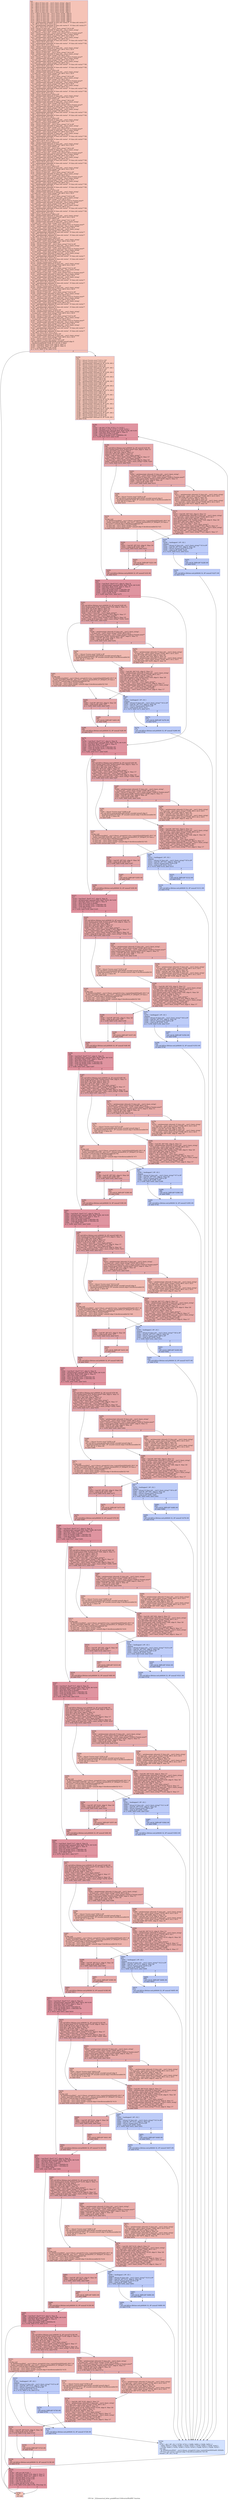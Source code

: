 digraph "CFG for '_Z22numerical_letter_gradeB5cxx11St6vectorIfSaIfEE' function" {
	label="CFG for '_Z22numerical_letter_gradeB5cxx11St6vectorIfSaIfEE' function";

	Node0x5589c7f24ab0 [shape=record,color="#3d50c3ff", style=filled, fillcolor="#e8765c70",label="{%2:\l  %3 = alloca %\"class.std::__cxx11::basic_string\", align 8\l  %4 = alloca %\"class.std::__cxx11::basic_string\", align 8\l  %5 = alloca %\"class.std::__cxx11::basic_string\", align 8\l  %6 = alloca %\"class.std::__cxx11::basic_string\", align 8\l  %7 = alloca %\"class.std::__cxx11::basic_string\", align 8\l  %8 = alloca %\"class.std::__cxx11::basic_string\", align 8\l  %9 = alloca %\"class.std::__cxx11::basic_string\", align 8\l  %10 = alloca %\"class.std::__cxx11::basic_string\", align 8\l  %11 = alloca %\"class.std::__cxx11::basic_string\", align 8\l  %12 = alloca %\"class.std::__cxx11::basic_string\", align 8\l  %13 = alloca %\"class.std::__cxx11::basic_string\", align 8\l  %14 = alloca %\"class.std::__cxx11::basic_string\", align 8\l  %15 = alloca %\"class.std::__cxx11::basic_string\", align 8\l  %16 = getelementptr inbounds %\"class.std::vector.3\", %\"class.std::vector.3\"*\l... %1, i64 0, i32 0, i32 0, i32 0, i32 1\l  %17 = getelementptr inbounds %\"class.std::vector.3\", %\"class.std::vector.3\"*\l... %1, i64 0, i32 0, i32 0, i32 0, i32 0\l  %18 = bitcast %\"class.std::__cxx11::basic_string\"* %3 to i8*\l  %19 = getelementptr inbounds %\"class.std::__cxx11::basic_string\",\l... %\"class.std::__cxx11::basic_string\"* %3, i64 0, i32 2\l  %20 = bitcast %\"class.std::__cxx11::basic_string\"* %3 to %union.anon**\l  %21 = getelementptr inbounds %\"class.std::__cxx11::basic_string\",\l... %\"class.std::__cxx11::basic_string\"* %3, i64 0, i32 0, i32 0\l  %22 = getelementptr inbounds %\"class.std::__cxx11::basic_string\",\l... %\"class.std::__cxx11::basic_string\"* %3, i64 0, i32 1\l  %23 = getelementptr inbounds %\"class.std::vector\", %\"class.std::vector\"* %0,\l... i64 0, i32 0, i32 0, i32 0, i32 1\l  %24 = getelementptr inbounds %\"class.std::vector\", %\"class.std::vector\"* %0,\l... i64 0, i32 0, i32 0, i32 0, i32 2\l  %25 = bitcast %union.anon* %19 to i8*\l  %26 = getelementptr inbounds %\"class.std::__cxx11::basic_string\",\l... %\"class.std::__cxx11::basic_string\"* %3, i64 0, i32 2, i32 0\l  %27 = bitcast %union.anon* %19 to i8*\l  %28 = bitcast %\"class.std::__cxx11::basic_string\"* %4 to i8*\l  %29 = getelementptr inbounds %\"class.std::__cxx11::basic_string\",\l... %\"class.std::__cxx11::basic_string\"* %4, i64 0, i32 2\l  %30 = bitcast %\"class.std::__cxx11::basic_string\"* %4 to %union.anon**\l  %31 = getelementptr inbounds %\"class.std::__cxx11::basic_string\",\l... %\"class.std::__cxx11::basic_string\"* %4, i64 0, i32 0, i32 0\l  %32 = getelementptr inbounds %\"class.std::__cxx11::basic_string\",\l... %\"class.std::__cxx11::basic_string\"* %4, i64 0, i32 1\l  %33 = getelementptr inbounds %\"class.std::vector\", %\"class.std::vector\"* %0,\l... i64 0, i32 0, i32 0, i32 0, i32 1\l  %34 = getelementptr inbounds %\"class.std::vector\", %\"class.std::vector\"* %0,\l... i64 0, i32 0, i32 0, i32 0, i32 2\l  %35 = bitcast %union.anon* %29 to i8*\l  %36 = getelementptr inbounds %\"class.std::__cxx11::basic_string\",\l... %\"class.std::__cxx11::basic_string\"* %4, i64 0, i32 2, i32 0\l  %37 = bitcast %union.anon* %29 to i8*\l  %38 = bitcast %\"class.std::__cxx11::basic_string\"* %5 to i8*\l  %39 = getelementptr inbounds %\"class.std::__cxx11::basic_string\",\l... %\"class.std::__cxx11::basic_string\"* %5, i64 0, i32 2\l  %40 = bitcast %\"class.std::__cxx11::basic_string\"* %5 to %union.anon**\l  %41 = getelementptr inbounds %\"class.std::__cxx11::basic_string\",\l... %\"class.std::__cxx11::basic_string\"* %5, i64 0, i32 0, i32 0\l  %42 = getelementptr inbounds %\"class.std::__cxx11::basic_string\",\l... %\"class.std::__cxx11::basic_string\"* %5, i64 0, i32 1\l  %43 = getelementptr inbounds %\"class.std::vector\", %\"class.std::vector\"* %0,\l... i64 0, i32 0, i32 0, i32 0, i32 1\l  %44 = getelementptr inbounds %\"class.std::vector\", %\"class.std::vector\"* %0,\l... i64 0, i32 0, i32 0, i32 0, i32 2\l  %45 = bitcast %union.anon* %39 to i8*\l  %46 = getelementptr inbounds %\"class.std::__cxx11::basic_string\",\l... %\"class.std::__cxx11::basic_string\"* %5, i64 0, i32 2, i32 0\l  %47 = bitcast %union.anon* %39 to i8*\l  %48 = bitcast %\"class.std::__cxx11::basic_string\"* %6 to i8*\l  %49 = getelementptr inbounds %\"class.std::__cxx11::basic_string\",\l... %\"class.std::__cxx11::basic_string\"* %6, i64 0, i32 2\l  %50 = bitcast %\"class.std::__cxx11::basic_string\"* %6 to %union.anon**\l  %51 = getelementptr inbounds %\"class.std::__cxx11::basic_string\",\l... %\"class.std::__cxx11::basic_string\"* %6, i64 0, i32 0, i32 0\l  %52 = getelementptr inbounds %\"class.std::__cxx11::basic_string\",\l... %\"class.std::__cxx11::basic_string\"* %6, i64 0, i32 1\l  %53 = getelementptr inbounds %\"class.std::vector\", %\"class.std::vector\"* %0,\l... i64 0, i32 0, i32 0, i32 0, i32 1\l  %54 = getelementptr inbounds %\"class.std::vector\", %\"class.std::vector\"* %0,\l... i64 0, i32 0, i32 0, i32 0, i32 2\l  %55 = bitcast %union.anon* %49 to i8*\l  %56 = getelementptr inbounds %\"class.std::__cxx11::basic_string\",\l... %\"class.std::__cxx11::basic_string\"* %6, i64 0, i32 2, i32 0\l  %57 = bitcast %union.anon* %49 to i8*\l  %58 = bitcast %\"class.std::__cxx11::basic_string\"* %7 to i8*\l  %59 = getelementptr inbounds %\"class.std::__cxx11::basic_string\",\l... %\"class.std::__cxx11::basic_string\"* %7, i64 0, i32 2\l  %60 = bitcast %\"class.std::__cxx11::basic_string\"* %7 to %union.anon**\l  %61 = getelementptr inbounds %\"class.std::__cxx11::basic_string\",\l... %\"class.std::__cxx11::basic_string\"* %7, i64 0, i32 0, i32 0\l  %62 = getelementptr inbounds %\"class.std::__cxx11::basic_string\",\l... %\"class.std::__cxx11::basic_string\"* %7, i64 0, i32 1\l  %63 = getelementptr inbounds %\"class.std::vector\", %\"class.std::vector\"* %0,\l... i64 0, i32 0, i32 0, i32 0, i32 1\l  %64 = getelementptr inbounds %\"class.std::vector\", %\"class.std::vector\"* %0,\l... i64 0, i32 0, i32 0, i32 0, i32 2\l  %65 = bitcast %union.anon* %59 to i8*\l  %66 = getelementptr inbounds %\"class.std::__cxx11::basic_string\",\l... %\"class.std::__cxx11::basic_string\"* %7, i64 0, i32 2, i32 0\l  %67 = bitcast %union.anon* %59 to i8*\l  %68 = bitcast %\"class.std::__cxx11::basic_string\"* %8 to i8*\l  %69 = getelementptr inbounds %\"class.std::__cxx11::basic_string\",\l... %\"class.std::__cxx11::basic_string\"* %8, i64 0, i32 2\l  %70 = bitcast %\"class.std::__cxx11::basic_string\"* %8 to %union.anon**\l  %71 = getelementptr inbounds %\"class.std::__cxx11::basic_string\",\l... %\"class.std::__cxx11::basic_string\"* %8, i64 0, i32 0, i32 0\l  %72 = getelementptr inbounds %\"class.std::__cxx11::basic_string\",\l... %\"class.std::__cxx11::basic_string\"* %8, i64 0, i32 1\l  %73 = getelementptr inbounds %\"class.std::vector\", %\"class.std::vector\"* %0,\l... i64 0, i32 0, i32 0, i32 0, i32 1\l  %74 = getelementptr inbounds %\"class.std::vector\", %\"class.std::vector\"* %0,\l... i64 0, i32 0, i32 0, i32 0, i32 2\l  %75 = bitcast %union.anon* %69 to i8*\l  %76 = getelementptr inbounds %\"class.std::__cxx11::basic_string\",\l... %\"class.std::__cxx11::basic_string\"* %8, i64 0, i32 2, i32 0\l  %77 = bitcast %union.anon* %69 to i8*\l  %78 = bitcast %\"class.std::__cxx11::basic_string\"* %9 to i8*\l  %79 = getelementptr inbounds %\"class.std::__cxx11::basic_string\",\l... %\"class.std::__cxx11::basic_string\"* %9, i64 0, i32 2\l  %80 = bitcast %\"class.std::__cxx11::basic_string\"* %9 to %union.anon**\l  %81 = getelementptr inbounds %\"class.std::__cxx11::basic_string\",\l... %\"class.std::__cxx11::basic_string\"* %9, i64 0, i32 0, i32 0\l  %82 = getelementptr inbounds %\"class.std::__cxx11::basic_string\",\l... %\"class.std::__cxx11::basic_string\"* %9, i64 0, i32 1\l  %83 = getelementptr inbounds %\"class.std::vector\", %\"class.std::vector\"* %0,\l... i64 0, i32 0, i32 0, i32 0, i32 1\l  %84 = getelementptr inbounds %\"class.std::vector\", %\"class.std::vector\"* %0,\l... i64 0, i32 0, i32 0, i32 0, i32 2\l  %85 = bitcast %union.anon* %79 to i8*\l  %86 = getelementptr inbounds %\"class.std::__cxx11::basic_string\",\l... %\"class.std::__cxx11::basic_string\"* %9, i64 0, i32 2, i32 0\l  %87 = bitcast %union.anon* %79 to i8*\l  %88 = bitcast %\"class.std::__cxx11::basic_string\"* %10 to i8*\l  %89 = getelementptr inbounds %\"class.std::__cxx11::basic_string\",\l... %\"class.std::__cxx11::basic_string\"* %10, i64 0, i32 2\l  %90 = bitcast %\"class.std::__cxx11::basic_string\"* %10 to %union.anon**\l  %91 = getelementptr inbounds %\"class.std::__cxx11::basic_string\",\l... %\"class.std::__cxx11::basic_string\"* %10, i64 0, i32 0, i32 0\l  %92 = getelementptr inbounds %\"class.std::__cxx11::basic_string\",\l... %\"class.std::__cxx11::basic_string\"* %10, i64 0, i32 1\l  %93 = getelementptr inbounds %\"class.std::vector\", %\"class.std::vector\"* %0,\l... i64 0, i32 0, i32 0, i32 0, i32 1\l  %94 = getelementptr inbounds %\"class.std::vector\", %\"class.std::vector\"* %0,\l... i64 0, i32 0, i32 0, i32 0, i32 2\l  %95 = bitcast %union.anon* %89 to i8*\l  %96 = getelementptr inbounds %\"class.std::__cxx11::basic_string\",\l... %\"class.std::__cxx11::basic_string\"* %10, i64 0, i32 2, i32 0\l  %97 = bitcast %union.anon* %89 to i8*\l  %98 = bitcast %\"class.std::__cxx11::basic_string\"* %11 to i8*\l  %99 = getelementptr inbounds %\"class.std::__cxx11::basic_string\",\l... %\"class.std::__cxx11::basic_string\"* %11, i64 0, i32 2\l  %100 = bitcast %\"class.std::__cxx11::basic_string\"* %11 to %union.anon**\l  %101 = getelementptr inbounds %\"class.std::__cxx11::basic_string\",\l... %\"class.std::__cxx11::basic_string\"* %11, i64 0, i32 0, i32 0\l  %102 = getelementptr inbounds %\"class.std::__cxx11::basic_string\",\l... %\"class.std::__cxx11::basic_string\"* %11, i64 0, i32 1\l  %103 = getelementptr inbounds %\"class.std::vector\", %\"class.std::vector\"*\l... %0, i64 0, i32 0, i32 0, i32 0, i32 1\l  %104 = getelementptr inbounds %\"class.std::vector\", %\"class.std::vector\"*\l... %0, i64 0, i32 0, i32 0, i32 0, i32 2\l  %105 = bitcast %union.anon* %99 to i8*\l  %106 = getelementptr inbounds %\"class.std::__cxx11::basic_string\",\l... %\"class.std::__cxx11::basic_string\"* %11, i64 0, i32 2, i32 0\l  %107 = bitcast %union.anon* %99 to i8*\l  %108 = bitcast %\"class.std::__cxx11::basic_string\"* %12 to i8*\l  %109 = getelementptr inbounds %\"class.std::__cxx11::basic_string\",\l... %\"class.std::__cxx11::basic_string\"* %12, i64 0, i32 2\l  %110 = bitcast %\"class.std::__cxx11::basic_string\"* %12 to %union.anon**\l  %111 = getelementptr inbounds %\"class.std::__cxx11::basic_string\",\l... %\"class.std::__cxx11::basic_string\"* %12, i64 0, i32 0, i32 0\l  %112 = getelementptr inbounds %\"class.std::__cxx11::basic_string\",\l... %\"class.std::__cxx11::basic_string\"* %12, i64 0, i32 1\l  %113 = getelementptr inbounds %\"class.std::vector\", %\"class.std::vector\"*\l... %0, i64 0, i32 0, i32 0, i32 0, i32 1\l  %114 = getelementptr inbounds %\"class.std::vector\", %\"class.std::vector\"*\l... %0, i64 0, i32 0, i32 0, i32 0, i32 2\l  %115 = bitcast %union.anon* %109 to i8*\l  %116 = getelementptr inbounds %\"class.std::__cxx11::basic_string\",\l... %\"class.std::__cxx11::basic_string\"* %12, i64 0, i32 2, i32 0\l  %117 = bitcast %union.anon* %109 to i8*\l  %118 = bitcast %\"class.std::__cxx11::basic_string\"* %13 to i8*\l  %119 = getelementptr inbounds %\"class.std::__cxx11::basic_string\",\l... %\"class.std::__cxx11::basic_string\"* %13, i64 0, i32 2\l  %120 = bitcast %\"class.std::__cxx11::basic_string\"* %13 to %union.anon**\l  %121 = getelementptr inbounds %\"class.std::__cxx11::basic_string\",\l... %\"class.std::__cxx11::basic_string\"* %13, i64 0, i32 0, i32 0\l  %122 = getelementptr inbounds %\"class.std::__cxx11::basic_string\",\l... %\"class.std::__cxx11::basic_string\"* %13, i64 0, i32 1\l  %123 = getelementptr inbounds %\"class.std::vector\", %\"class.std::vector\"*\l... %0, i64 0, i32 0, i32 0, i32 0, i32 1\l  %124 = getelementptr inbounds %\"class.std::vector\", %\"class.std::vector\"*\l... %0, i64 0, i32 0, i32 0, i32 0, i32 2\l  %125 = bitcast %union.anon* %119 to i8*\l  %126 = getelementptr inbounds %\"class.std::__cxx11::basic_string\",\l... %\"class.std::__cxx11::basic_string\"* %13, i64 0, i32 2, i32 0\l  %127 = bitcast %union.anon* %119 to i8*\l  %128 = bitcast %\"class.std::__cxx11::basic_string\"* %14 to i8*\l  %129 = getelementptr inbounds %\"class.std::__cxx11::basic_string\",\l... %\"class.std::__cxx11::basic_string\"* %14, i64 0, i32 2\l  %130 = bitcast %\"class.std::__cxx11::basic_string\"* %14 to %union.anon**\l  %131 = getelementptr inbounds %\"class.std::__cxx11::basic_string\",\l... %\"class.std::__cxx11::basic_string\"* %14, i64 0, i32 0, i32 0\l  %132 = getelementptr inbounds %\"class.std::__cxx11::basic_string\",\l... %\"class.std::__cxx11::basic_string\"* %14, i64 0, i32 1\l  %133 = getelementptr inbounds %\"class.std::vector\", %\"class.std::vector\"*\l... %0, i64 0, i32 0, i32 0, i32 0, i32 1\l  %134 = getelementptr inbounds %\"class.std::vector\", %\"class.std::vector\"*\l... %0, i64 0, i32 0, i32 0, i32 0, i32 2\l  %135 = bitcast %union.anon* %129 to i8*\l  %136 = getelementptr inbounds %\"class.std::__cxx11::basic_string\",\l... %\"class.std::__cxx11::basic_string\"* %14, i64 0, i32 2, i32 0\l  %137 = bitcast %union.anon* %129 to i8*\l  %138 = bitcast %\"class.std::__cxx11::basic_string\"* %15 to i8*\l  %139 = getelementptr inbounds %\"class.std::__cxx11::basic_string\",\l... %\"class.std::__cxx11::basic_string\"* %15, i64 0, i32 2\l  %140 = bitcast %\"class.std::__cxx11::basic_string\"* %15 to %union.anon**\l  %141 = getelementptr inbounds %\"class.std::__cxx11::basic_string\",\l... %\"class.std::__cxx11::basic_string\"* %15, i64 0, i32 0, i32 0\l  %142 = getelementptr inbounds %\"class.std::__cxx11::basic_string\",\l... %\"class.std::__cxx11::basic_string\"* %15, i64 0, i32 1\l  %143 = getelementptr inbounds %\"class.std::vector\", %\"class.std::vector\"*\l... %0, i64 0, i32 0, i32 0, i32 0, i32 1\l  %144 = getelementptr inbounds %\"class.std::vector\", %\"class.std::vector\"*\l... %0, i64 0, i32 0, i32 0, i32 0, i32 2\l  %145 = bitcast %union.anon* %139 to i8*\l  %146 = getelementptr inbounds %\"class.std::__cxx11::basic_string\",\l... %\"class.std::__cxx11::basic_string\"* %15, i64 0, i32 2, i32 0\l  %147 = bitcast %union.anon* %139 to i8*\l  %148 = bitcast %\"class.std::vector\"* %0 to i8*\l  call void @llvm.memset.p0i8.i64(i8* noundef nonnull align 8\l... dereferenceable(24) %148, i8 0, i64 24, i1 false)\l  %149 = load float*, float** %16, align 8, !tbaa !3\l  %150 = load float*, float** %17, align 8, !tbaa !8\l  %151 = icmp eq float* %149, %150\l  br i1 %151, label %746, label %152\l|{<s0>T|<s1>F}}"];
	Node0x5589c7f24ab0:s0 -> Node0x5589c7f2d410;
	Node0x5589c7f24ab0:s1 -> Node0x5589c7f2d4a0;
	Node0x5589c7f2d4a0 [shape=record,color="#3d50c3ff", style=filled, fillcolor="#ed836670",label="{%152:\l152:                                              \l  %153 = bitcast %union.anon* %19 to i16*\l  %154 = bitcast %union.anon* %19 to i8*\l  %155 = getelementptr inbounds i8, i8* %154, i64 2\l  %156 = bitcast %union.anon* %29 to i8*\l  %157 = bitcast %union.anon* %29 to i8*\l  %158 = getelementptr inbounds i8, i8* %157, i64 1\l  %159 = bitcast %union.anon* %39 to i16*\l  %160 = bitcast %union.anon* %39 to i8*\l  %161 = getelementptr inbounds i8, i8* %160, i64 2\l  %162 = bitcast %union.anon* %49 to i16*\l  %163 = bitcast %union.anon* %49 to i8*\l  %164 = getelementptr inbounds i8, i8* %163, i64 2\l  %165 = bitcast %union.anon* %59 to i8*\l  %166 = bitcast %union.anon* %59 to i8*\l  %167 = getelementptr inbounds i8, i8* %166, i64 1\l  %168 = bitcast %union.anon* %69 to i16*\l  %169 = bitcast %union.anon* %69 to i8*\l  %170 = getelementptr inbounds i8, i8* %169, i64 2\l  %171 = bitcast %union.anon* %79 to i16*\l  %172 = bitcast %union.anon* %79 to i8*\l  %173 = getelementptr inbounds i8, i8* %172, i64 2\l  %174 = bitcast %union.anon* %89 to i8*\l  %175 = bitcast %union.anon* %89 to i8*\l  %176 = getelementptr inbounds i8, i8* %175, i64 1\l  %177 = bitcast %union.anon* %99 to i16*\l  %178 = bitcast %union.anon* %99 to i8*\l  %179 = getelementptr inbounds i8, i8* %178, i64 2\l  %180 = bitcast %union.anon* %109 to i16*\l  %181 = bitcast %union.anon* %109 to i8*\l  %182 = getelementptr inbounds i8, i8* %181, i64 2\l  %183 = bitcast %union.anon* %119 to i8*\l  %184 = bitcast %union.anon* %119 to i8*\l  %185 = getelementptr inbounds i8, i8* %184, i64 1\l  %186 = bitcast %union.anon* %129 to i16*\l  %187 = bitcast %union.anon* %129 to i8*\l  %188 = getelementptr inbounds i8, i8* %187, i64 2\l  %189 = bitcast %union.anon* %139 to i8*\l  %190 = bitcast %union.anon* %139 to i8*\l  %191 = getelementptr inbounds i8, i8* %190, i64 1\l  br label %192\l}"];
	Node0x5589c7f2d4a0 -> Node0x5589c7f2e8f0;
	Node0x5589c7f2e8f0 [shape=record,color="#b70d28ff", style=filled, fillcolor="#b70d2870",label="{%192:\l192:                                              \l  %193 = phi i64 [ %736, %735 ], [ 0, %152 ]\l  %194 = phi float* [ %738, %735 ], [ %150, %152 ]\l  %195 = getelementptr inbounds float, float* %194, i64 %193\l  %196 = load float, float* %195, align 4, !tbaa !9\l  %197 = fpext float %196 to double\l  %198 = fcmp ult double %197, 3.999900e+00\l  br i1 %198, label %233, label %199\l|{<s0>T|<s1>F}}"];
	Node0x5589c7f2e8f0:s0 -> Node0x5589c7f2f9e0;
	Node0x5589c7f2e8f0:s1 -> Node0x5589c7f2fa70;
	Node0x5589c7f2fa70 [shape=record,color="#3d50c3ff", style=filled, fillcolor="#c5333470",label="{%199:\l199:                                              \l  call void @llvm.lifetime.start.p0i8(i64 32, i8* nonnull %18) #8\l  store %union.anon* %19, %union.anon** %20, align 8, !tbaa !11\l  store i16 11073, i16* %153, align 8\l  store i64 2, i64* %22, align 8, !tbaa !13\l  store i8 0, i8* %155, align 2, !tbaa !16\l  %200 = load %\"class.std::__cxx11::basic_string\"*,\l... %\"class.std::__cxx11::basic_string\"** %23, align 8, !tbaa !17\l  %201 = load %\"class.std::__cxx11::basic_string\"*,\l... %\"class.std::__cxx11::basic_string\"** %24, align 8, !tbaa !19\l  %202 = icmp eq %\"class.std::__cxx11::basic_string\"* %200, %201\l  br i1 %202, label %219, label %203\l|{<s0>T|<s1>F}}"];
	Node0x5589c7f2fa70:s0 -> Node0x5589c7f307c0;
	Node0x5589c7f2fa70:s1 -> Node0x5589c7f30850;
	Node0x5589c7f30850 [shape=record,color="#3d50c3ff", style=filled, fillcolor="#cc403a70",label="{%203:\l203:                                              \l  %204 = getelementptr inbounds %\"class.std::__cxx11::basic_string\",\l... %\"class.std::__cxx11::basic_string\"* %200, i64 0, i32 2\l  %205 = bitcast %\"class.std::__cxx11::basic_string\"* %200 to %union.anon**\l  store %union.anon* %204, %union.anon** %205, align 8, !tbaa !11\l  %206 = load i8*, i8** %21, align 8, !tbaa !20\l  %207 = icmp eq i8* %206, %25\l  br i1 %207, label %208, label %210\l|{<s0>T|<s1>F}}"];
	Node0x5589c7f30850:s0 -> Node0x5589c7f31340;
	Node0x5589c7f30850:s1 -> Node0x5589c7f313d0;
	Node0x5589c7f31340 [shape=record,color="#3d50c3ff", style=filled, fillcolor="#de614d70",label="{%208:\l208:                                              \l  %209 = bitcast %union.anon* %204 to i8*\l  call void @llvm.memcpy.p0i8.p0i8.i64(i8* noundef nonnull align 8\l... dereferenceable(16) %209, i8* noundef nonnull align 8 dereferenceable(16)\l... %25, i64 16, i1 false) #8\l  br label %214\l}"];
	Node0x5589c7f31340 -> Node0x5589c7f31940;
	Node0x5589c7f313d0 [shape=record,color="#3d50c3ff", style=filled, fillcolor="#d6524470",label="{%210:\l210:                                              \l  %211 = getelementptr inbounds %\"class.std::__cxx11::basic_string\",\l... %\"class.std::__cxx11::basic_string\"* %200, i64 0, i32 0, i32 0\l  store i8* %206, i8** %211, align 8, !tbaa !20\l  %212 = load i64, i64* %26, align 8, !tbaa !16\l  %213 = getelementptr inbounds %\"class.std::__cxx11::basic_string\",\l... %\"class.std::__cxx11::basic_string\"* %200, i64 0, i32 2, i32 0\l  store i64 %212, i64* %213, align 8, !tbaa !16\l  br label %214\l}"];
	Node0x5589c7f313d0 -> Node0x5589c7f31940;
	Node0x5589c7f31940 [shape=record,color="#3d50c3ff", style=filled, fillcolor="#cc403a70",label="{%214:\l214:                                              \l  %215 = load i64, i64* %22, align 8, !tbaa !13\l  %216 = getelementptr inbounds %\"class.std::__cxx11::basic_string\",\l... %\"class.std::__cxx11::basic_string\"* %200, i64 0, i32 1\l  store i64 %215, i64* %216, align 8, !tbaa !13\l  store %union.anon* %19, %union.anon** %20, align 8, !tbaa !20\l  store i64 0, i64* %22, align 8, !tbaa !13\l  store i8 0, i8* %25, align 8, !tbaa !16\l  %217 = load %\"class.std::__cxx11::basic_string\"*,\l... %\"class.std::__cxx11::basic_string\"** %23, align 8, !tbaa !17\l  %218 = getelementptr inbounds %\"class.std::__cxx11::basic_string\",\l... %\"class.std::__cxx11::basic_string\"* %217, i64 1\l  store %\"class.std::__cxx11::basic_string\"* %218,\l... %\"class.std::__cxx11::basic_string\"** %23, align 8, !tbaa !17\l  br label %220\l}"];
	Node0x5589c7f31940 -> Node0x5589c7f33b10;
	Node0x5589c7f307c0 [shape=record,color="#3d50c3ff", style=filled, fillcolor="#d6524470",label="{%219:\l219:                                              \l  invoke void\l... @_ZNSt6vectorINSt7__cxx1112basic_stringIcSt11char_traitsIcESaIcEEESaIS5_EE17_M\l..._realloc_insertIJS5_EEEvN9__gnu_cxx17__normal_iteratorIPS5_S7_EEDpOT_(%\"class.s\l...td::vector\"* nonnull align 8 dereferenceable(24) %0,\l... %\"class.std::__cxx11::basic_string\"* %200,\l... %\"class.std::__cxx11::basic_string\"* nonnull align 8 dereferenceable(32) %3)\l          to label %220 unwind label %225\l}"];
	Node0x5589c7f307c0 -> Node0x5589c7f33b10;
	Node0x5589c7f307c0 -> Node0x5589c7f33d10;
	Node0x5589c7f33b10 [shape=record,color="#3d50c3ff", style=filled, fillcolor="#c5333470",label="{%220:\l220:                                              \l  %221 = load i8*, i8** %21, align 8, !tbaa !20\l  %222 = icmp eq i8* %221, %27\l  br i1 %222, label %224, label %223\l|{<s0>T|<s1>F}}"];
	Node0x5589c7f33b10:s0 -> Node0x5589c7f34160;
	Node0x5589c7f33b10:s1 -> Node0x5589c7f341b0;
	Node0x5589c7f341b0 [shape=record,color="#3d50c3ff", style=filled, fillcolor="#cc403a70",label="{%223:\l223:                                              \l  call void @_ZdlPv(i8* %221) #8\l  br label %224\l}"];
	Node0x5589c7f341b0 -> Node0x5589c7f34160;
	Node0x5589c7f34160 [shape=record,color="#3d50c3ff", style=filled, fillcolor="#c5333470",label="{%224:\l224:                                              \l  call void @llvm.lifetime.end.p0i8(i64 32, i8* nonnull %18) #8\l  br label %233\l}"];
	Node0x5589c7f34160 -> Node0x5589c7f2f9e0;
	Node0x5589c7f33d10 [shape=record,color="#3d50c3ff", style=filled, fillcolor="#6a8bef70",label="{%225:\l225:                                              \l  %226 = landingpad \{ i8*, i32 \}\l          cleanup\l  %227 = bitcast %\"class.std::__cxx11::basic_string\"* %3 to i8*\l  %228 = load i8*, i8** %21, align 8, !tbaa !20\l  %229 = bitcast %union.anon* %19 to i8*\l  %230 = icmp eq i8* %228, %229\l  br i1 %230, label %232, label %231\l|{<s0>T|<s1>F}}"];
	Node0x5589c7f33d10:s0 -> Node0x5589c7f349d0;
	Node0x5589c7f33d10:s1 -> Node0x5589c7f34a20;
	Node0x5589c7f34a20 [shape=record,color="#3d50c3ff", style=filled, fillcolor="#5f7fe870",label="{%231:\l231:                                              \l  call void @_ZdlPv(i8* %228) #8\l  br label %232\l}"];
	Node0x5589c7f34a20 -> Node0x5589c7f349d0;
	Node0x5589c7f349d0 [shape=record,color="#3d50c3ff", style=filled, fillcolor="#6a8bef70",label="{%232:\l232:                                              \l  call void @llvm.lifetime.end.p0i8(i64 32, i8* nonnull %227) #8\l  br label %744\l}"];
	Node0x5589c7f349d0 -> Node0x5589c7f34e40;
	Node0x5589c7f2f9e0 [shape=record,color="#b70d28ff", style=filled, fillcolor="#b70d2870",label="{%233:\l233:                                              \l  %234 = load float*, float** %17, align 8, !tbaa !8\l  %235 = getelementptr inbounds float, float* %234, i64 %193\l  %236 = load float, float* %235, align 4, !tbaa !9\l  %237 = fpext float %236 to double\l  %238 = fcmp ogt double %237, 3.700100e+00\l  %239 = fcmp olt double %237, 3.999900e+00\l  %240 = and i1 %238, %239\l  br i1 %240, label %241, label %275\l|{<s0>T|<s1>F}}"];
	Node0x5589c7f2f9e0:s0 -> Node0x5589c7f35ec0;
	Node0x5589c7f2f9e0:s1 -> Node0x5589c7f35f10;
	Node0x5589c7f35ec0 [shape=record,color="#3d50c3ff", style=filled, fillcolor="#c5333470",label="{%241:\l241:                                              \l  call void @llvm.lifetime.start.p0i8(i64 32, i8* nonnull %28) #8\l  store %union.anon* %29, %union.anon** %30, align 8, !tbaa !11\l  store i8 65, i8* %156, align 8, !tbaa !16\l  store i64 1, i64* %32, align 8, !tbaa !13\l  store i8 0, i8* %158, align 1, !tbaa !16\l  %242 = load %\"class.std::__cxx11::basic_string\"*,\l... %\"class.std::__cxx11::basic_string\"** %33, align 8, !tbaa !17\l  %243 = load %\"class.std::__cxx11::basic_string\"*,\l... %\"class.std::__cxx11::basic_string\"** %34, align 8, !tbaa !19\l  %244 = icmp eq %\"class.std::__cxx11::basic_string\"* %242, %243\l  br i1 %244, label %261, label %245\l|{<s0>T|<s1>F}}"];
	Node0x5589c7f35ec0:s0 -> Node0x5589c7f36b00;
	Node0x5589c7f35ec0:s1 -> Node0x5589c7f36b50;
	Node0x5589c7f36b50 [shape=record,color="#3d50c3ff", style=filled, fillcolor="#cc403a70",label="{%245:\l245:                                              \l  %246 = getelementptr inbounds %\"class.std::__cxx11::basic_string\",\l... %\"class.std::__cxx11::basic_string\"* %242, i64 0, i32 2\l  %247 = bitcast %\"class.std::__cxx11::basic_string\"* %242 to %union.anon**\l  store %union.anon* %246, %union.anon** %247, align 8, !tbaa !11\l  %248 = load i8*, i8** %31, align 8, !tbaa !20\l  %249 = icmp eq i8* %248, %35\l  br i1 %249, label %250, label %252\l|{<s0>T|<s1>F}}"];
	Node0x5589c7f36b50:s0 -> Node0x5589c7f36f50;
	Node0x5589c7f36b50:s1 -> Node0x5589c7f36fa0;
	Node0x5589c7f36f50 [shape=record,color="#3d50c3ff", style=filled, fillcolor="#de614d70",label="{%250:\l250:                                              \l  %251 = bitcast %union.anon* %246 to i8*\l  call void @llvm.memcpy.p0i8.p0i8.i64(i8* noundef nonnull align 8\l... dereferenceable(16) %251, i8* noundef nonnull align 8 dereferenceable(16)\l... %35, i64 16, i1 false) #8\l  br label %256\l}"];
	Node0x5589c7f36f50 -> Node0x5589c7f372f0;
	Node0x5589c7f36fa0 [shape=record,color="#3d50c3ff", style=filled, fillcolor="#d6524470",label="{%252:\l252:                                              \l  %253 = getelementptr inbounds %\"class.std::__cxx11::basic_string\",\l... %\"class.std::__cxx11::basic_string\"* %242, i64 0, i32 0, i32 0\l  store i8* %248, i8** %253, align 8, !tbaa !20\l  %254 = load i64, i64* %36, align 8, !tbaa !16\l  %255 = getelementptr inbounds %\"class.std::__cxx11::basic_string\",\l... %\"class.std::__cxx11::basic_string\"* %242, i64 0, i32 2, i32 0\l  store i64 %254, i64* %255, align 8, !tbaa !16\l  br label %256\l}"];
	Node0x5589c7f36fa0 -> Node0x5589c7f372f0;
	Node0x5589c7f372f0 [shape=record,color="#3d50c3ff", style=filled, fillcolor="#cc403a70",label="{%256:\l256:                                              \l  %257 = load i64, i64* %32, align 8, !tbaa !13\l  %258 = getelementptr inbounds %\"class.std::__cxx11::basic_string\",\l... %\"class.std::__cxx11::basic_string\"* %242, i64 0, i32 1\l  store i64 %257, i64* %258, align 8, !tbaa !13\l  store %union.anon* %29, %union.anon** %30, align 8, !tbaa !20\l  store i64 0, i64* %32, align 8, !tbaa !13\l  store i8 0, i8* %35, align 8, !tbaa !16\l  %259 = load %\"class.std::__cxx11::basic_string\"*,\l... %\"class.std::__cxx11::basic_string\"** %33, align 8, !tbaa !17\l  %260 = getelementptr inbounds %\"class.std::__cxx11::basic_string\",\l... %\"class.std::__cxx11::basic_string\"* %259, i64 1\l  store %\"class.std::__cxx11::basic_string\"* %260,\l... %\"class.std::__cxx11::basic_string\"** %33, align 8, !tbaa !17\l  br label %262\l}"];
	Node0x5589c7f372f0 -> Node0x5589c7f2b280;
	Node0x5589c7f36b00 [shape=record,color="#3d50c3ff", style=filled, fillcolor="#d6524470",label="{%261:\l261:                                              \l  invoke void\l... @_ZNSt6vectorINSt7__cxx1112basic_stringIcSt11char_traitsIcESaIcEEESaIS5_EE17_M\l..._realloc_insertIJS5_EEEvN9__gnu_cxx17__normal_iteratorIPS5_S7_EEDpOT_(%\"class.s\l...td::vector\"* nonnull align 8 dereferenceable(24) %0,\l... %\"class.std::__cxx11::basic_string\"* %242,\l... %\"class.std::__cxx11::basic_string\"* nonnull align 8 dereferenceable(32) %4)\l          to label %262 unwind label %267\l}"];
	Node0x5589c7f36b00 -> Node0x5589c7f2b280;
	Node0x5589c7f36b00 -> Node0x5589c7f2b3e0;
	Node0x5589c7f2b280 [shape=record,color="#3d50c3ff", style=filled, fillcolor="#c5333470",label="{%262:\l262:                                              \l  %263 = load i8*, i8** %31, align 8, !tbaa !20\l  %264 = icmp eq i8* %263, %37\l  br i1 %264, label %266, label %265\l|{<s0>T|<s1>F}}"];
	Node0x5589c7f2b280:s0 -> Node0x5589c7f2b520;
	Node0x5589c7f2b280:s1 -> Node0x5589c7f389a0;
	Node0x5589c7f389a0 [shape=record,color="#3d50c3ff", style=filled, fillcolor="#cc403a70",label="{%265:\l265:                                              \l  call void @_ZdlPv(i8* %263) #8\l  br label %266\l}"];
	Node0x5589c7f389a0 -> Node0x5589c7f2b520;
	Node0x5589c7f2b520 [shape=record,color="#3d50c3ff", style=filled, fillcolor="#c5333470",label="{%266:\l266:                                              \l  call void @llvm.lifetime.end.p0i8(i64 32, i8* nonnull %28) #8\l  br label %275\l}"];
	Node0x5589c7f2b520 -> Node0x5589c7f35f10;
	Node0x5589c7f2b3e0 [shape=record,color="#3d50c3ff", style=filled, fillcolor="#6a8bef70",label="{%267:\l267:                                              \l  %268 = landingpad \{ i8*, i32 \}\l          cleanup\l  %269 = bitcast %\"class.std::__cxx11::basic_string\"* %4 to i8*\l  %270 = load i8*, i8** %31, align 8, !tbaa !20\l  %271 = bitcast %union.anon* %29 to i8*\l  %272 = icmp eq i8* %270, %271\l  br i1 %272, label %274, label %273\l|{<s0>T|<s1>F}}"];
	Node0x5589c7f2b3e0:s0 -> Node0x5589c7f38f50;
	Node0x5589c7f2b3e0:s1 -> Node0x5589c7f38fa0;
	Node0x5589c7f38fa0 [shape=record,color="#3d50c3ff", style=filled, fillcolor="#5f7fe870",label="{%273:\l273:                                              \l  call void @_ZdlPv(i8* %270) #8\l  br label %274\l}"];
	Node0x5589c7f38fa0 -> Node0x5589c7f38f50;
	Node0x5589c7f38f50 [shape=record,color="#3d50c3ff", style=filled, fillcolor="#6a8bef70",label="{%274:\l274:                                              \l  call void @llvm.lifetime.end.p0i8(i64 32, i8* nonnull %269) #8\l  br label %744\l}"];
	Node0x5589c7f38f50 -> Node0x5589c7f34e40;
	Node0x5589c7f35f10 [shape=record,color="#b70d28ff", style=filled, fillcolor="#b70d2870",label="{%275:\l275:                                              \l  %276 = load float*, float** %17, align 8, !tbaa !8\l  %277 = getelementptr inbounds float, float* %276, i64 %193\l  %278 = load float, float* %277, align 4, !tbaa !9\l  %279 = fpext float %278 to double\l  %280 = fcmp ule double %279, 3.300100e+00\l  %281 = fcmp ugt double %279, 3.700100e+00\l  %282 = or i1 %280, %281\l  br i1 %282, label %317, label %283\l|{<s0>T|<s1>F}}"];
	Node0x5589c7f35f10:s0 -> Node0x5589c7f396e0;
	Node0x5589c7f35f10:s1 -> Node0x5589c7f39730;
	Node0x5589c7f39730 [shape=record,color="#3d50c3ff", style=filled, fillcolor="#c5333470",label="{%283:\l283:                                              \l  call void @llvm.lifetime.start.p0i8(i64 32, i8* nonnull %38) #8\l  store %union.anon* %39, %union.anon** %40, align 8, !tbaa !11\l  store i16 11585, i16* %159, align 8\l  store i64 2, i64* %42, align 8, !tbaa !13\l  store i8 0, i8* %161, align 2, !tbaa !16\l  %284 = load %\"class.std::__cxx11::basic_string\"*,\l... %\"class.std::__cxx11::basic_string\"** %43, align 8, !tbaa !17\l  %285 = load %\"class.std::__cxx11::basic_string\"*,\l... %\"class.std::__cxx11::basic_string\"** %44, align 8, !tbaa !19\l  %286 = icmp eq %\"class.std::__cxx11::basic_string\"* %284, %285\l  br i1 %286, label %303, label %287\l|{<s0>T|<s1>F}}"];
	Node0x5589c7f39730:s0 -> Node0x5589c7f2c9e0;
	Node0x5589c7f39730:s1 -> Node0x5589c7f2ca30;
	Node0x5589c7f2ca30 [shape=record,color="#3d50c3ff", style=filled, fillcolor="#cc403a70",label="{%287:\l287:                                              \l  %288 = getelementptr inbounds %\"class.std::__cxx11::basic_string\",\l... %\"class.std::__cxx11::basic_string\"* %284, i64 0, i32 2\l  %289 = bitcast %\"class.std::__cxx11::basic_string\"* %284 to %union.anon**\l  store %union.anon* %288, %union.anon** %289, align 8, !tbaa !11\l  %290 = load i8*, i8** %41, align 8, !tbaa !20\l  %291 = icmp eq i8* %290, %45\l  br i1 %291, label %292, label %294\l|{<s0>T|<s1>F}}"];
	Node0x5589c7f2ca30:s0 -> Node0x5589c7f2cdf0;
	Node0x5589c7f2ca30:s1 -> Node0x5589c7f2ce40;
	Node0x5589c7f2cdf0 [shape=record,color="#3d50c3ff", style=filled, fillcolor="#de614d70",label="{%292:\l292:                                              \l  %293 = bitcast %union.anon* %288 to i8*\l  call void @llvm.memcpy.p0i8.p0i8.i64(i8* noundef nonnull align 8\l... dereferenceable(16) %293, i8* noundef nonnull align 8 dereferenceable(16)\l... %45, i64 16, i1 false) #8\l  br label %298\l}"];
	Node0x5589c7f2cdf0 -> Node0x5589c7f2d190;
	Node0x5589c7f2ce40 [shape=record,color="#3d50c3ff", style=filled, fillcolor="#d6524470",label="{%294:\l294:                                              \l  %295 = getelementptr inbounds %\"class.std::__cxx11::basic_string\",\l... %\"class.std::__cxx11::basic_string\"* %284, i64 0, i32 0, i32 0\l  store i8* %290, i8** %295, align 8, !tbaa !20\l  %296 = load i64, i64* %46, align 8, !tbaa !16\l  %297 = getelementptr inbounds %\"class.std::__cxx11::basic_string\",\l... %\"class.std::__cxx11::basic_string\"* %284, i64 0, i32 2, i32 0\l  store i64 %296, i64* %297, align 8, !tbaa !16\l  br label %298\l}"];
	Node0x5589c7f2ce40 -> Node0x5589c7f2d190;
	Node0x5589c7f2d190 [shape=record,color="#3d50c3ff", style=filled, fillcolor="#cc403a70",label="{%298:\l298:                                              \l  %299 = load i64, i64* %42, align 8, !tbaa !13\l  %300 = getelementptr inbounds %\"class.std::__cxx11::basic_string\",\l... %\"class.std::__cxx11::basic_string\"* %284, i64 0, i32 1\l  store i64 %299, i64* %300, align 8, !tbaa !13\l  store %union.anon* %39, %union.anon** %40, align 8, !tbaa !20\l  store i64 0, i64* %42, align 8, !tbaa !13\l  store i8 0, i8* %45, align 8, !tbaa !16\l  %301 = load %\"class.std::__cxx11::basic_string\"*,\l... %\"class.std::__cxx11::basic_string\"** %43, align 8, !tbaa !17\l  %302 = getelementptr inbounds %\"class.std::__cxx11::basic_string\",\l... %\"class.std::__cxx11::basic_string\"* %301, i64 1\l  store %\"class.std::__cxx11::basic_string\"* %302,\l... %\"class.std::__cxx11::basic_string\"** %43, align 8, !tbaa !17\l  br label %304\l}"];
	Node0x5589c7f2d190 -> Node0x5589c7f3b860;
	Node0x5589c7f2c9e0 [shape=record,color="#3d50c3ff", style=filled, fillcolor="#d6524470",label="{%303:\l303:                                              \l  invoke void\l... @_ZNSt6vectorINSt7__cxx1112basic_stringIcSt11char_traitsIcESaIcEEESaIS5_EE17_M\l..._realloc_insertIJS5_EEEvN9__gnu_cxx17__normal_iteratorIPS5_S7_EEDpOT_(%\"class.s\l...td::vector\"* nonnull align 8 dereferenceable(24) %0,\l... %\"class.std::__cxx11::basic_string\"* %284,\l... %\"class.std::__cxx11::basic_string\"* nonnull align 8 dereferenceable(32) %5)\l          to label %304 unwind label %309\l}"];
	Node0x5589c7f2c9e0 -> Node0x5589c7f3b860;
	Node0x5589c7f2c9e0 -> Node0x5589c7f3b9c0;
	Node0x5589c7f3b860 [shape=record,color="#3d50c3ff", style=filled, fillcolor="#c5333470",label="{%304:\l304:                                              \l  %305 = load i8*, i8** %41, align 8, !tbaa !20\l  %306 = icmp eq i8* %305, %47\l  br i1 %306, label %308, label %307\l|{<s0>T|<s1>F}}"];
	Node0x5589c7f3b860:s0 -> Node0x5589c7f3bd20;
	Node0x5589c7f3b860:s1 -> Node0x5589c7f3bd70;
	Node0x5589c7f3bd70 [shape=record,color="#3d50c3ff", style=filled, fillcolor="#cc403a70",label="{%307:\l307:                                              \l  call void @_ZdlPv(i8* %305) #8\l  br label %308\l}"];
	Node0x5589c7f3bd70 -> Node0x5589c7f3bd20;
	Node0x5589c7f3bd20 [shape=record,color="#3d50c3ff", style=filled, fillcolor="#c5333470",label="{%308:\l308:                                              \l  call void @llvm.lifetime.end.p0i8(i64 32, i8* nonnull %38) #8\l  br label %317\l}"];
	Node0x5589c7f3bd20 -> Node0x5589c7f396e0;
	Node0x5589c7f3b9c0 [shape=record,color="#3d50c3ff", style=filled, fillcolor="#6a8bef70",label="{%309:\l309:                                              \l  %310 = landingpad \{ i8*, i32 \}\l          cleanup\l  %311 = bitcast %\"class.std::__cxx11::basic_string\"* %5 to i8*\l  %312 = load i8*, i8** %41, align 8, !tbaa !20\l  %313 = bitcast %union.anon* %39 to i8*\l  %314 = icmp eq i8* %312, %313\l  br i1 %314, label %316, label %315\l|{<s0>T|<s1>F}}"];
	Node0x5589c7f3b9c0:s0 -> Node0x5589c7f3c320;
	Node0x5589c7f3b9c0:s1 -> Node0x5589c7f3c370;
	Node0x5589c7f3c370 [shape=record,color="#3d50c3ff", style=filled, fillcolor="#5f7fe870",label="{%315:\l315:                                              \l  call void @_ZdlPv(i8* %312) #8\l  br label %316\l}"];
	Node0x5589c7f3c370 -> Node0x5589c7f3c320;
	Node0x5589c7f3c320 [shape=record,color="#3d50c3ff", style=filled, fillcolor="#6a8bef70",label="{%316:\l316:                                              \l  call void @llvm.lifetime.end.p0i8(i64 32, i8* nonnull %311) #8\l  br label %744\l}"];
	Node0x5589c7f3c320 -> Node0x5589c7f34e40;
	Node0x5589c7f396e0 [shape=record,color="#b70d28ff", style=filled, fillcolor="#b70d2870",label="{%317:\l317:                                              \l  %318 = load float*, float** %17, align 8, !tbaa !8\l  %319 = getelementptr inbounds float, float* %318, i64 %193\l  %320 = load float, float* %319, align 4, !tbaa !9\l  %321 = fpext float %320 to double\l  %322 = fcmp ule double %321, 3.000100e+00\l  %323 = fcmp ugt double %321, 3.300100e+00\l  %324 = or i1 %322, %323\l  br i1 %324, label %359, label %325\l|{<s0>T|<s1>F}}"];
	Node0x5589c7f396e0:s0 -> Node0x5589c7f3cab0;
	Node0x5589c7f396e0:s1 -> Node0x5589c7f3cb00;
	Node0x5589c7f3cb00 [shape=record,color="#3d50c3ff", style=filled, fillcolor="#c5333470",label="{%325:\l325:                                              \l  call void @llvm.lifetime.start.p0i8(i64 32, i8* nonnull %48) #8\l  store %union.anon* %49, %union.anon** %50, align 8, !tbaa !11\l  store i16 11074, i16* %162, align 8\l  store i64 2, i64* %52, align 8, !tbaa !13\l  store i8 0, i8* %164, align 2, !tbaa !16\l  %326 = load %\"class.std::__cxx11::basic_string\"*,\l... %\"class.std::__cxx11::basic_string\"** %53, align 8, !tbaa !17\l  %327 = load %\"class.std::__cxx11::basic_string\"*,\l... %\"class.std::__cxx11::basic_string\"** %54, align 8, !tbaa !19\l  %328 = icmp eq %\"class.std::__cxx11::basic_string\"* %326, %327\l  br i1 %328, label %345, label %329\l|{<s0>T|<s1>F}}"];
	Node0x5589c7f3cb00:s0 -> Node0x5589c7f3d0e0;
	Node0x5589c7f3cb00:s1 -> Node0x5589c7f3d130;
	Node0x5589c7f3d130 [shape=record,color="#3d50c3ff", style=filled, fillcolor="#cc403a70",label="{%329:\l329:                                              \l  %330 = getelementptr inbounds %\"class.std::__cxx11::basic_string\",\l... %\"class.std::__cxx11::basic_string\"* %326, i64 0, i32 2\l  %331 = bitcast %\"class.std::__cxx11::basic_string\"* %326 to %union.anon**\l  store %union.anon* %330, %union.anon** %331, align 8, !tbaa !11\l  %332 = load i8*, i8** %51, align 8, !tbaa !20\l  %333 = icmp eq i8* %332, %55\l  br i1 %333, label %334, label %336\l|{<s0>T|<s1>F}}"];
	Node0x5589c7f3d130:s0 -> Node0x5589c7f3d4f0;
	Node0x5589c7f3d130:s1 -> Node0x5589c7f3d540;
	Node0x5589c7f3d4f0 [shape=record,color="#3d50c3ff", style=filled, fillcolor="#de614d70",label="{%334:\l334:                                              \l  %335 = bitcast %union.anon* %330 to i8*\l  call void @llvm.memcpy.p0i8.p0i8.i64(i8* noundef nonnull align 8\l... dereferenceable(16) %335, i8* noundef nonnull align 8 dereferenceable(16)\l... %55, i64 16, i1 false) #8\l  br label %340\l}"];
	Node0x5589c7f3d4f0 -> Node0x5589c7f3d890;
	Node0x5589c7f3d540 [shape=record,color="#3d50c3ff", style=filled, fillcolor="#d6524470",label="{%336:\l336:                                              \l  %337 = getelementptr inbounds %\"class.std::__cxx11::basic_string\",\l... %\"class.std::__cxx11::basic_string\"* %326, i64 0, i32 0, i32 0\l  store i8* %332, i8** %337, align 8, !tbaa !20\l  %338 = load i64, i64* %56, align 8, !tbaa !16\l  %339 = getelementptr inbounds %\"class.std::__cxx11::basic_string\",\l... %\"class.std::__cxx11::basic_string\"* %326, i64 0, i32 2, i32 0\l  store i64 %338, i64* %339, align 8, !tbaa !16\l  br label %340\l}"];
	Node0x5589c7f3d540 -> Node0x5589c7f3d890;
	Node0x5589c7f3d890 [shape=record,color="#3d50c3ff", style=filled, fillcolor="#cc403a70",label="{%340:\l340:                                              \l  %341 = load i64, i64* %52, align 8, !tbaa !13\l  %342 = getelementptr inbounds %\"class.std::__cxx11::basic_string\",\l... %\"class.std::__cxx11::basic_string\"* %326, i64 0, i32 1\l  store i64 %341, i64* %342, align 8, !tbaa !13\l  store %union.anon* %49, %union.anon** %50, align 8, !tbaa !20\l  store i64 0, i64* %52, align 8, !tbaa !13\l  store i8 0, i8* %55, align 8, !tbaa !16\l  %343 = load %\"class.std::__cxx11::basic_string\"*,\l... %\"class.std::__cxx11::basic_string\"** %53, align 8, !tbaa !17\l  %344 = getelementptr inbounds %\"class.std::__cxx11::basic_string\",\l... %\"class.std::__cxx11::basic_string\"* %343, i64 1\l  store %\"class.std::__cxx11::basic_string\"* %344,\l... %\"class.std::__cxx11::basic_string\"** %53, align 8, !tbaa !17\l  br label %346\l}"];
	Node0x5589c7f3d890 -> Node0x5589c7f3e220;
	Node0x5589c7f3d0e0 [shape=record,color="#3d50c3ff", style=filled, fillcolor="#d6524470",label="{%345:\l345:                                              \l  invoke void\l... @_ZNSt6vectorINSt7__cxx1112basic_stringIcSt11char_traitsIcESaIcEEESaIS5_EE17_M\l..._realloc_insertIJS5_EEEvN9__gnu_cxx17__normal_iteratorIPS5_S7_EEDpOT_(%\"class.s\l...td::vector\"* nonnull align 8 dereferenceable(24) %0,\l... %\"class.std::__cxx11::basic_string\"* %326,\l... %\"class.std::__cxx11::basic_string\"* nonnull align 8 dereferenceable(32) %6)\l          to label %346 unwind label %351\l}"];
	Node0x5589c7f3d0e0 -> Node0x5589c7f3e220;
	Node0x5589c7f3d0e0 -> Node0x5589c7f3e380;
	Node0x5589c7f3e220 [shape=record,color="#3d50c3ff", style=filled, fillcolor="#c5333470",label="{%346:\l346:                                              \l  %347 = load i8*, i8** %51, align 8, !tbaa !20\l  %348 = icmp eq i8* %347, %57\l  br i1 %348, label %350, label %349\l|{<s0>T|<s1>F}}"];
	Node0x5589c7f3e220:s0 -> Node0x5589c7f3e6e0;
	Node0x5589c7f3e220:s1 -> Node0x5589c7f3e730;
	Node0x5589c7f3e730 [shape=record,color="#3d50c3ff", style=filled, fillcolor="#cc403a70",label="{%349:\l349:                                              \l  call void @_ZdlPv(i8* %347) #8\l  br label %350\l}"];
	Node0x5589c7f3e730 -> Node0x5589c7f3e6e0;
	Node0x5589c7f3e6e0 [shape=record,color="#3d50c3ff", style=filled, fillcolor="#c5333470",label="{%350:\l350:                                              \l  call void @llvm.lifetime.end.p0i8(i64 32, i8* nonnull %48) #8\l  br label %359\l}"];
	Node0x5589c7f3e6e0 -> Node0x5589c7f3cab0;
	Node0x5589c7f3e380 [shape=record,color="#3d50c3ff", style=filled, fillcolor="#6a8bef70",label="{%351:\l351:                                              \l  %352 = landingpad \{ i8*, i32 \}\l          cleanup\l  %353 = bitcast %\"class.std::__cxx11::basic_string\"* %6 to i8*\l  %354 = load i8*, i8** %51, align 8, !tbaa !20\l  %355 = bitcast %union.anon* %49 to i8*\l  %356 = icmp eq i8* %354, %355\l  br i1 %356, label %358, label %357\l|{<s0>T|<s1>F}}"];
	Node0x5589c7f3e380:s0 -> Node0x5589c7f3ece0;
	Node0x5589c7f3e380:s1 -> Node0x5589c7f3ed30;
	Node0x5589c7f3ed30 [shape=record,color="#3d50c3ff", style=filled, fillcolor="#5f7fe870",label="{%357:\l357:                                              \l  call void @_ZdlPv(i8* %354) #8\l  br label %358\l}"];
	Node0x5589c7f3ed30 -> Node0x5589c7f3ece0;
	Node0x5589c7f3ece0 [shape=record,color="#3d50c3ff", style=filled, fillcolor="#6a8bef70",label="{%358:\l358:                                              \l  call void @llvm.lifetime.end.p0i8(i64 32, i8* nonnull %353) #8\l  br label %744\l}"];
	Node0x5589c7f3ece0 -> Node0x5589c7f34e40;
	Node0x5589c7f3cab0 [shape=record,color="#b70d28ff", style=filled, fillcolor="#b70d2870",label="{%359:\l359:                                              \l  %360 = load float*, float** %17, align 8, !tbaa !8\l  %361 = getelementptr inbounds float, float* %360, i64 %193\l  %362 = load float, float* %361, align 4, !tbaa !9\l  %363 = fpext float %362 to double\l  %364 = fcmp ule double %363, 2.700100e+00\l  %365 = fcmp ugt double %363, 3.000100e+00\l  %366 = or i1 %364, %365\l  br i1 %366, label %401, label %367\l|{<s0>T|<s1>F}}"];
	Node0x5589c7f3cab0:s0 -> Node0x5589c7f3f470;
	Node0x5589c7f3cab0:s1 -> Node0x5589c7f3f4c0;
	Node0x5589c7f3f4c0 [shape=record,color="#3d50c3ff", style=filled, fillcolor="#c5333470",label="{%367:\l367:                                              \l  call void @llvm.lifetime.start.p0i8(i64 32, i8* nonnull %58) #8\l  store %union.anon* %59, %union.anon** %60, align 8, !tbaa !11\l  store i8 66, i8* %165, align 8, !tbaa !16\l  store i64 1, i64* %62, align 8, !tbaa !13\l  store i8 0, i8* %167, align 1, !tbaa !16\l  %368 = load %\"class.std::__cxx11::basic_string\"*,\l... %\"class.std::__cxx11::basic_string\"** %63, align 8, !tbaa !17\l  %369 = load %\"class.std::__cxx11::basic_string\"*,\l... %\"class.std::__cxx11::basic_string\"** %64, align 8, !tbaa !19\l  %370 = icmp eq %\"class.std::__cxx11::basic_string\"* %368, %369\l  br i1 %370, label %387, label %371\l|{<s0>T|<s1>F}}"];
	Node0x5589c7f3f4c0:s0 -> Node0x5589c7f3faa0;
	Node0x5589c7f3f4c0:s1 -> Node0x5589c7f3faf0;
	Node0x5589c7f3faf0 [shape=record,color="#3d50c3ff", style=filled, fillcolor="#cc403a70",label="{%371:\l371:                                              \l  %372 = getelementptr inbounds %\"class.std::__cxx11::basic_string\",\l... %\"class.std::__cxx11::basic_string\"* %368, i64 0, i32 2\l  %373 = bitcast %\"class.std::__cxx11::basic_string\"* %368 to %union.anon**\l  store %union.anon* %372, %union.anon** %373, align 8, !tbaa !11\l  %374 = load i8*, i8** %61, align 8, !tbaa !20\l  %375 = icmp eq i8* %374, %65\l  br i1 %375, label %376, label %378\l|{<s0>T|<s1>F}}"];
	Node0x5589c7f3faf0:s0 -> Node0x5589c7f39ba0;
	Node0x5589c7f3faf0:s1 -> Node0x5589c7f39bf0;
	Node0x5589c7f39ba0 [shape=record,color="#3d50c3ff", style=filled, fillcolor="#de614d70",label="{%376:\l376:                                              \l  %377 = bitcast %union.anon* %372 to i8*\l  call void @llvm.memcpy.p0i8.p0i8.i64(i8* noundef nonnull align 8\l... dereferenceable(16) %377, i8* noundef nonnull align 8 dereferenceable(16)\l... %65, i64 16, i1 false) #8\l  br label %382\l}"];
	Node0x5589c7f39ba0 -> Node0x5589c7f39f40;
	Node0x5589c7f39bf0 [shape=record,color="#3d50c3ff", style=filled, fillcolor="#d6524470",label="{%378:\l378:                                              \l  %379 = getelementptr inbounds %\"class.std::__cxx11::basic_string\",\l... %\"class.std::__cxx11::basic_string\"* %368, i64 0, i32 0, i32 0\l  store i8* %374, i8** %379, align 8, !tbaa !20\l  %380 = load i64, i64* %66, align 8, !tbaa !16\l  %381 = getelementptr inbounds %\"class.std::__cxx11::basic_string\",\l... %\"class.std::__cxx11::basic_string\"* %368, i64 0, i32 2, i32 0\l  store i64 %380, i64* %381, align 8, !tbaa !16\l  br label %382\l}"];
	Node0x5589c7f39bf0 -> Node0x5589c7f39f40;
	Node0x5589c7f39f40 [shape=record,color="#3d50c3ff", style=filled, fillcolor="#cc403a70",label="{%382:\l382:                                              \l  %383 = load i64, i64* %62, align 8, !tbaa !13\l  %384 = getelementptr inbounds %\"class.std::__cxx11::basic_string\",\l... %\"class.std::__cxx11::basic_string\"* %368, i64 0, i32 1\l  store i64 %383, i64* %384, align 8, !tbaa !13\l  store %union.anon* %59, %union.anon** %60, align 8, !tbaa !20\l  store i64 0, i64* %62, align 8, !tbaa !13\l  store i8 0, i8* %65, align 8, !tbaa !16\l  %385 = load %\"class.std::__cxx11::basic_string\"*,\l... %\"class.std::__cxx11::basic_string\"** %63, align 8, !tbaa !17\l  %386 = getelementptr inbounds %\"class.std::__cxx11::basic_string\",\l... %\"class.std::__cxx11::basic_string\"* %385, i64 1\l  store %\"class.std::__cxx11::basic_string\"* %386,\l... %\"class.std::__cxx11::basic_string\"** %63, align 8, !tbaa !17\l  br label %388\l}"];
	Node0x5589c7f39f40 -> Node0x5589c7f3a8d0;
	Node0x5589c7f3faa0 [shape=record,color="#3d50c3ff", style=filled, fillcolor="#d6524470",label="{%387:\l387:                                              \l  invoke void\l... @_ZNSt6vectorINSt7__cxx1112basic_stringIcSt11char_traitsIcESaIcEEESaIS5_EE17_M\l..._realloc_insertIJS5_EEEvN9__gnu_cxx17__normal_iteratorIPS5_S7_EEDpOT_(%\"class.s\l...td::vector\"* nonnull align 8 dereferenceable(24) %0,\l... %\"class.std::__cxx11::basic_string\"* %368,\l... %\"class.std::__cxx11::basic_string\"* nonnull align 8 dereferenceable(32) %7)\l          to label %388 unwind label %393\l}"];
	Node0x5589c7f3faa0 -> Node0x5589c7f3a8d0;
	Node0x5589c7f3faa0 -> Node0x5589c7f3aa30;
	Node0x5589c7f3a8d0 [shape=record,color="#3d50c3ff", style=filled, fillcolor="#c5333470",label="{%388:\l388:                                              \l  %389 = load i8*, i8** %61, align 8, !tbaa !20\l  %390 = icmp eq i8* %389, %67\l  br i1 %390, label %392, label %391\l|{<s0>T|<s1>F}}"];
	Node0x5589c7f3a8d0:s0 -> Node0x5589c7f3ad90;
	Node0x5589c7f3a8d0:s1 -> Node0x5589c7f3ade0;
	Node0x5589c7f3ade0 [shape=record,color="#3d50c3ff", style=filled, fillcolor="#cc403a70",label="{%391:\l391:                                              \l  call void @_ZdlPv(i8* %389) #8\l  br label %392\l}"];
	Node0x5589c7f3ade0 -> Node0x5589c7f3ad90;
	Node0x5589c7f3ad90 [shape=record,color="#3d50c3ff", style=filled, fillcolor="#c5333470",label="{%392:\l392:                                              \l  call void @llvm.lifetime.end.p0i8(i64 32, i8* nonnull %58) #8\l  br label %401\l}"];
	Node0x5589c7f3ad90 -> Node0x5589c7f3f470;
	Node0x5589c7f3aa30 [shape=record,color="#3d50c3ff", style=filled, fillcolor="#6a8bef70",label="{%393:\l393:                                              \l  %394 = landingpad \{ i8*, i32 \}\l          cleanup\l  %395 = bitcast %\"class.std::__cxx11::basic_string\"* %7 to i8*\l  %396 = load i8*, i8** %61, align 8, !tbaa !20\l  %397 = bitcast %union.anon* %59 to i8*\l  %398 = icmp eq i8* %396, %397\l  br i1 %398, label %400, label %399\l|{<s0>T|<s1>F}}"];
	Node0x5589c7f3aa30:s0 -> Node0x5589c7f42aa0;
	Node0x5589c7f3aa30:s1 -> Node0x5589c7f42af0;
	Node0x5589c7f42af0 [shape=record,color="#3d50c3ff", style=filled, fillcolor="#5f7fe870",label="{%399:\l399:                                              \l  call void @_ZdlPv(i8* %396) #8\l  br label %400\l}"];
	Node0x5589c7f42af0 -> Node0x5589c7f42aa0;
	Node0x5589c7f42aa0 [shape=record,color="#3d50c3ff", style=filled, fillcolor="#6a8bef70",label="{%400:\l400:                                              \l  call void @llvm.lifetime.end.p0i8(i64 32, i8* nonnull %395) #8\l  br label %744\l}"];
	Node0x5589c7f42aa0 -> Node0x5589c7f34e40;
	Node0x5589c7f3f470 [shape=record,color="#b70d28ff", style=filled, fillcolor="#b70d2870",label="{%401:\l401:                                              \l  %402 = load float*, float** %17, align 8, !tbaa !8\l  %403 = getelementptr inbounds float, float* %402, i64 %193\l  %404 = load float, float* %403, align 4, !tbaa !9\l  %405 = fpext float %404 to double\l  %406 = fcmp ule double %405, 2.300100e+00\l  %407 = fcmp ugt double %405, 2.700100e+00\l  %408 = or i1 %406, %407\l  br i1 %408, label %443, label %409\l|{<s0>T|<s1>F}}"];
	Node0x5589c7f3f470:s0 -> Node0x5589c7f43230;
	Node0x5589c7f3f470:s1 -> Node0x5589c7f43280;
	Node0x5589c7f43280 [shape=record,color="#3d50c3ff", style=filled, fillcolor="#c5333470",label="{%409:\l409:                                              \l  call void @llvm.lifetime.start.p0i8(i64 32, i8* nonnull %68) #8\l  store %union.anon* %69, %union.anon** %70, align 8, !tbaa !11\l  store i16 11586, i16* %168, align 8\l  store i64 2, i64* %72, align 8, !tbaa !13\l  store i8 0, i8* %170, align 2, !tbaa !16\l  %410 = load %\"class.std::__cxx11::basic_string\"*,\l... %\"class.std::__cxx11::basic_string\"** %73, align 8, !tbaa !17\l  %411 = load %\"class.std::__cxx11::basic_string\"*,\l... %\"class.std::__cxx11::basic_string\"** %74, align 8, !tbaa !19\l  %412 = icmp eq %\"class.std::__cxx11::basic_string\"* %410, %411\l  br i1 %412, label %429, label %413\l|{<s0>T|<s1>F}}"];
	Node0x5589c7f43280:s0 -> Node0x5589c7f43860;
	Node0x5589c7f43280:s1 -> Node0x5589c7f438b0;
	Node0x5589c7f438b0 [shape=record,color="#3d50c3ff", style=filled, fillcolor="#cc403a70",label="{%413:\l413:                                              \l  %414 = getelementptr inbounds %\"class.std::__cxx11::basic_string\",\l... %\"class.std::__cxx11::basic_string\"* %410, i64 0, i32 2\l  %415 = bitcast %\"class.std::__cxx11::basic_string\"* %410 to %union.anon**\l  store %union.anon* %414, %union.anon** %415, align 8, !tbaa !11\l  %416 = load i8*, i8** %71, align 8, !tbaa !20\l  %417 = icmp eq i8* %416, %75\l  br i1 %417, label %418, label %420\l|{<s0>T|<s1>F}}"];
	Node0x5589c7f438b0:s0 -> Node0x5589c7f43c70;
	Node0x5589c7f438b0:s1 -> Node0x5589c7f43cc0;
	Node0x5589c7f43c70 [shape=record,color="#3d50c3ff", style=filled, fillcolor="#de614d70",label="{%418:\l418:                                              \l  %419 = bitcast %union.anon* %414 to i8*\l  call void @llvm.memcpy.p0i8.p0i8.i64(i8* noundef nonnull align 8\l... dereferenceable(16) %419, i8* noundef nonnull align 8 dereferenceable(16)\l... %75, i64 16, i1 false) #8\l  br label %424\l}"];
	Node0x5589c7f43c70 -> Node0x5589c7f44010;
	Node0x5589c7f43cc0 [shape=record,color="#3d50c3ff", style=filled, fillcolor="#d6524470",label="{%420:\l420:                                              \l  %421 = getelementptr inbounds %\"class.std::__cxx11::basic_string\",\l... %\"class.std::__cxx11::basic_string\"* %410, i64 0, i32 0, i32 0\l  store i8* %416, i8** %421, align 8, !tbaa !20\l  %422 = load i64, i64* %76, align 8, !tbaa !16\l  %423 = getelementptr inbounds %\"class.std::__cxx11::basic_string\",\l... %\"class.std::__cxx11::basic_string\"* %410, i64 0, i32 2, i32 0\l  store i64 %422, i64* %423, align 8, !tbaa !16\l  br label %424\l}"];
	Node0x5589c7f43cc0 -> Node0x5589c7f44010;
	Node0x5589c7f44010 [shape=record,color="#3d50c3ff", style=filled, fillcolor="#cc403a70",label="{%424:\l424:                                              \l  %425 = load i64, i64* %72, align 8, !tbaa !13\l  %426 = getelementptr inbounds %\"class.std::__cxx11::basic_string\",\l... %\"class.std::__cxx11::basic_string\"* %410, i64 0, i32 1\l  store i64 %425, i64* %426, align 8, !tbaa !13\l  store %union.anon* %69, %union.anon** %70, align 8, !tbaa !20\l  store i64 0, i64* %72, align 8, !tbaa !13\l  store i8 0, i8* %75, align 8, !tbaa !16\l  %427 = load %\"class.std::__cxx11::basic_string\"*,\l... %\"class.std::__cxx11::basic_string\"** %73, align 8, !tbaa !17\l  %428 = getelementptr inbounds %\"class.std::__cxx11::basic_string\",\l... %\"class.std::__cxx11::basic_string\"* %427, i64 1\l  store %\"class.std::__cxx11::basic_string\"* %428,\l... %\"class.std::__cxx11::basic_string\"** %73, align 8, !tbaa !17\l  br label %430\l}"];
	Node0x5589c7f44010 -> Node0x5589c7f449a0;
	Node0x5589c7f43860 [shape=record,color="#3d50c3ff", style=filled, fillcolor="#d6524470",label="{%429:\l429:                                              \l  invoke void\l... @_ZNSt6vectorINSt7__cxx1112basic_stringIcSt11char_traitsIcESaIcEEESaIS5_EE17_M\l..._realloc_insertIJS5_EEEvN9__gnu_cxx17__normal_iteratorIPS5_S7_EEDpOT_(%\"class.s\l...td::vector\"* nonnull align 8 dereferenceable(24) %0,\l... %\"class.std::__cxx11::basic_string\"* %410,\l... %\"class.std::__cxx11::basic_string\"* nonnull align 8 dereferenceable(32) %8)\l          to label %430 unwind label %435\l}"];
	Node0x5589c7f43860 -> Node0x5589c7f449a0;
	Node0x5589c7f43860 -> Node0x5589c7f44b00;
	Node0x5589c7f449a0 [shape=record,color="#3d50c3ff", style=filled, fillcolor="#c5333470",label="{%430:\l430:                                              \l  %431 = load i8*, i8** %71, align 8, !tbaa !20\l  %432 = icmp eq i8* %431, %77\l  br i1 %432, label %434, label %433\l|{<s0>T|<s1>F}}"];
	Node0x5589c7f449a0:s0 -> Node0x5589c7f44e60;
	Node0x5589c7f449a0:s1 -> Node0x5589c7f44eb0;
	Node0x5589c7f44eb0 [shape=record,color="#3d50c3ff", style=filled, fillcolor="#cc403a70",label="{%433:\l433:                                              \l  call void @_ZdlPv(i8* %431) #8\l  br label %434\l}"];
	Node0x5589c7f44eb0 -> Node0x5589c7f44e60;
	Node0x5589c7f44e60 [shape=record,color="#3d50c3ff", style=filled, fillcolor="#c5333470",label="{%434:\l434:                                              \l  call void @llvm.lifetime.end.p0i8(i64 32, i8* nonnull %68) #8\l  br label %443\l}"];
	Node0x5589c7f44e60 -> Node0x5589c7f43230;
	Node0x5589c7f44b00 [shape=record,color="#3d50c3ff", style=filled, fillcolor="#6a8bef70",label="{%435:\l435:                                              \l  %436 = landingpad \{ i8*, i32 \}\l          cleanup\l  %437 = bitcast %\"class.std::__cxx11::basic_string\"* %8 to i8*\l  %438 = load i8*, i8** %71, align 8, !tbaa !20\l  %439 = bitcast %union.anon* %69 to i8*\l  %440 = icmp eq i8* %438, %439\l  br i1 %440, label %442, label %441\l|{<s0>T|<s1>F}}"];
	Node0x5589c7f44b00:s0 -> Node0x5589c7f45460;
	Node0x5589c7f44b00:s1 -> Node0x5589c7f454b0;
	Node0x5589c7f454b0 [shape=record,color="#3d50c3ff", style=filled, fillcolor="#5f7fe870",label="{%441:\l441:                                              \l  call void @_ZdlPv(i8* %438) #8\l  br label %442\l}"];
	Node0x5589c7f454b0 -> Node0x5589c7f45460;
	Node0x5589c7f45460 [shape=record,color="#3d50c3ff", style=filled, fillcolor="#6a8bef70",label="{%442:\l442:                                              \l  call void @llvm.lifetime.end.p0i8(i64 32, i8* nonnull %437) #8\l  br label %744\l}"];
	Node0x5589c7f45460 -> Node0x5589c7f34e40;
	Node0x5589c7f43230 [shape=record,color="#b70d28ff", style=filled, fillcolor="#b70d2870",label="{%443:\l443:                                              \l  %444 = load float*, float** %17, align 8, !tbaa !8\l  %445 = getelementptr inbounds float, float* %444, i64 %193\l  %446 = load float, float* %445, align 4, !tbaa !9\l  %447 = fpext float %446 to double\l  %448 = fcmp ule double %447, 2.000100e+00\l  %449 = fcmp ugt double %447, 2.300100e+00\l  %450 = or i1 %448, %449\l  br i1 %450, label %485, label %451\l|{<s0>T|<s1>F}}"];
	Node0x5589c7f43230:s0 -> Node0x5589c7f46410;
	Node0x5589c7f43230:s1 -> Node0x5589c7f46460;
	Node0x5589c7f46460 [shape=record,color="#3d50c3ff", style=filled, fillcolor="#c5333470",label="{%451:\l451:                                              \l  call void @llvm.lifetime.start.p0i8(i64 32, i8* nonnull %78) #8\l  store %union.anon* %79, %union.anon** %80, align 8, !tbaa !11\l  store i16 11075, i16* %171, align 8\l  store i64 2, i64* %82, align 8, !tbaa !13\l  store i8 0, i8* %173, align 2, !tbaa !16\l  %452 = load %\"class.std::__cxx11::basic_string\"*,\l... %\"class.std::__cxx11::basic_string\"** %83, align 8, !tbaa !17\l  %453 = load %\"class.std::__cxx11::basic_string\"*,\l... %\"class.std::__cxx11::basic_string\"** %84, align 8, !tbaa !19\l  %454 = icmp eq %\"class.std::__cxx11::basic_string\"* %452, %453\l  br i1 %454, label %471, label %455\l|{<s0>T|<s1>F}}"];
	Node0x5589c7f46460:s0 -> Node0x5589c7f46a40;
	Node0x5589c7f46460:s1 -> Node0x5589c7f46a90;
	Node0x5589c7f46a90 [shape=record,color="#3d50c3ff", style=filled, fillcolor="#cc403a70",label="{%455:\l455:                                              \l  %456 = getelementptr inbounds %\"class.std::__cxx11::basic_string\",\l... %\"class.std::__cxx11::basic_string\"* %452, i64 0, i32 2\l  %457 = bitcast %\"class.std::__cxx11::basic_string\"* %452 to %union.anon**\l  store %union.anon* %456, %union.anon** %457, align 8, !tbaa !11\l  %458 = load i8*, i8** %81, align 8, !tbaa !20\l  %459 = icmp eq i8* %458, %85\l  br i1 %459, label %460, label %462\l|{<s0>T|<s1>F}}"];
	Node0x5589c7f46a90:s0 -> Node0x5589c7f46e50;
	Node0x5589c7f46a90:s1 -> Node0x5589c7f46ea0;
	Node0x5589c7f46e50 [shape=record,color="#3d50c3ff", style=filled, fillcolor="#de614d70",label="{%460:\l460:                                              \l  %461 = bitcast %union.anon* %456 to i8*\l  call void @llvm.memcpy.p0i8.p0i8.i64(i8* noundef nonnull align 8\l... dereferenceable(16) %461, i8* noundef nonnull align 8 dereferenceable(16)\l... %85, i64 16, i1 false) #8\l  br label %466\l}"];
	Node0x5589c7f46e50 -> Node0x5589c7f471f0;
	Node0x5589c7f46ea0 [shape=record,color="#3d50c3ff", style=filled, fillcolor="#d6524470",label="{%462:\l462:                                              \l  %463 = getelementptr inbounds %\"class.std::__cxx11::basic_string\",\l... %\"class.std::__cxx11::basic_string\"* %452, i64 0, i32 0, i32 0\l  store i8* %458, i8** %463, align 8, !tbaa !20\l  %464 = load i64, i64* %86, align 8, !tbaa !16\l  %465 = getelementptr inbounds %\"class.std::__cxx11::basic_string\",\l... %\"class.std::__cxx11::basic_string\"* %452, i64 0, i32 2, i32 0\l  store i64 %464, i64* %465, align 8, !tbaa !16\l  br label %466\l}"];
	Node0x5589c7f46ea0 -> Node0x5589c7f471f0;
	Node0x5589c7f471f0 [shape=record,color="#3d50c3ff", style=filled, fillcolor="#cc403a70",label="{%466:\l466:                                              \l  %467 = load i64, i64* %82, align 8, !tbaa !13\l  %468 = getelementptr inbounds %\"class.std::__cxx11::basic_string\",\l... %\"class.std::__cxx11::basic_string\"* %452, i64 0, i32 1\l  store i64 %467, i64* %468, align 8, !tbaa !13\l  store %union.anon* %79, %union.anon** %80, align 8, !tbaa !20\l  store i64 0, i64* %82, align 8, !tbaa !13\l  store i8 0, i8* %85, align 8, !tbaa !16\l  %469 = load %\"class.std::__cxx11::basic_string\"*,\l... %\"class.std::__cxx11::basic_string\"** %83, align 8, !tbaa !17\l  %470 = getelementptr inbounds %\"class.std::__cxx11::basic_string\",\l... %\"class.std::__cxx11::basic_string\"* %469, i64 1\l  store %\"class.std::__cxx11::basic_string\"* %470,\l... %\"class.std::__cxx11::basic_string\"** %83, align 8, !tbaa !17\l  br label %472\l}"];
	Node0x5589c7f471f0 -> Node0x5589c7f47b80;
	Node0x5589c7f46a40 [shape=record,color="#3d50c3ff", style=filled, fillcolor="#d6524470",label="{%471:\l471:                                              \l  invoke void\l... @_ZNSt6vectorINSt7__cxx1112basic_stringIcSt11char_traitsIcESaIcEEESaIS5_EE17_M\l..._realloc_insertIJS5_EEEvN9__gnu_cxx17__normal_iteratorIPS5_S7_EEDpOT_(%\"class.s\l...td::vector\"* nonnull align 8 dereferenceable(24) %0,\l... %\"class.std::__cxx11::basic_string\"* %452,\l... %\"class.std::__cxx11::basic_string\"* nonnull align 8 dereferenceable(32) %9)\l          to label %472 unwind label %477\l}"];
	Node0x5589c7f46a40 -> Node0x5589c7f47b80;
	Node0x5589c7f46a40 -> Node0x5589c7f47ce0;
	Node0x5589c7f47b80 [shape=record,color="#3d50c3ff", style=filled, fillcolor="#c5333470",label="{%472:\l472:                                              \l  %473 = load i8*, i8** %81, align 8, !tbaa !20\l  %474 = icmp eq i8* %473, %87\l  br i1 %474, label %476, label %475\l|{<s0>T|<s1>F}}"];
	Node0x5589c7f47b80:s0 -> Node0x5589c7f48040;
	Node0x5589c7f47b80:s1 -> Node0x5589c7f48090;
	Node0x5589c7f48090 [shape=record,color="#3d50c3ff", style=filled, fillcolor="#cc403a70",label="{%475:\l475:                                              \l  call void @_ZdlPv(i8* %473) #8\l  br label %476\l}"];
	Node0x5589c7f48090 -> Node0x5589c7f48040;
	Node0x5589c7f48040 [shape=record,color="#3d50c3ff", style=filled, fillcolor="#c5333470",label="{%476:\l476:                                              \l  call void @llvm.lifetime.end.p0i8(i64 32, i8* nonnull %78) #8\l  br label %485\l}"];
	Node0x5589c7f48040 -> Node0x5589c7f46410;
	Node0x5589c7f47ce0 [shape=record,color="#3d50c3ff", style=filled, fillcolor="#6a8bef70",label="{%477:\l477:                                              \l  %478 = landingpad \{ i8*, i32 \}\l          cleanup\l  %479 = bitcast %\"class.std::__cxx11::basic_string\"* %9 to i8*\l  %480 = load i8*, i8** %81, align 8, !tbaa !20\l  %481 = bitcast %union.anon* %79 to i8*\l  %482 = icmp eq i8* %480, %481\l  br i1 %482, label %484, label %483\l|{<s0>T|<s1>F}}"];
	Node0x5589c7f47ce0:s0 -> Node0x5589c7f48640;
	Node0x5589c7f47ce0:s1 -> Node0x5589c7f48690;
	Node0x5589c7f48690 [shape=record,color="#3d50c3ff", style=filled, fillcolor="#5f7fe870",label="{%483:\l483:                                              \l  call void @_ZdlPv(i8* %480) #8\l  br label %484\l}"];
	Node0x5589c7f48690 -> Node0x5589c7f48640;
	Node0x5589c7f48640 [shape=record,color="#3d50c3ff", style=filled, fillcolor="#6a8bef70",label="{%484:\l484:                                              \l  call void @llvm.lifetime.end.p0i8(i64 32, i8* nonnull %479) #8\l  br label %744\l}"];
	Node0x5589c7f48640 -> Node0x5589c7f34e40;
	Node0x5589c7f46410 [shape=record,color="#b70d28ff", style=filled, fillcolor="#b70d2870",label="{%485:\l485:                                              \l  %486 = load float*, float** %17, align 8, !tbaa !8\l  %487 = getelementptr inbounds float, float* %486, i64 %193\l  %488 = load float, float* %487, align 4, !tbaa !9\l  %489 = fpext float %488 to double\l  %490 = fcmp ule double %489, 1.700100e+00\l  %491 = fcmp ugt double %489, 2.000100e+00\l  %492 = or i1 %490, %491\l  br i1 %492, label %527, label %493\l|{<s0>T|<s1>F}}"];
	Node0x5589c7f46410:s0 -> Node0x5589c7f48dd0;
	Node0x5589c7f46410:s1 -> Node0x5589c7f48e20;
	Node0x5589c7f48e20 [shape=record,color="#3d50c3ff", style=filled, fillcolor="#c5333470",label="{%493:\l493:                                              \l  call void @llvm.lifetime.start.p0i8(i64 32, i8* nonnull %88) #8\l  store %union.anon* %89, %union.anon** %90, align 8, !tbaa !11\l  store i8 67, i8* %174, align 8, !tbaa !16\l  store i64 1, i64* %92, align 8, !tbaa !13\l  store i8 0, i8* %176, align 1, !tbaa !16\l  %494 = load %\"class.std::__cxx11::basic_string\"*,\l... %\"class.std::__cxx11::basic_string\"** %93, align 8, !tbaa !17\l  %495 = load %\"class.std::__cxx11::basic_string\"*,\l... %\"class.std::__cxx11::basic_string\"** %94, align 8, !tbaa !19\l  %496 = icmp eq %\"class.std::__cxx11::basic_string\"* %494, %495\l  br i1 %496, label %513, label %497\l|{<s0>T|<s1>F}}"];
	Node0x5589c7f48e20:s0 -> Node0x5589c7f49400;
	Node0x5589c7f48e20:s1 -> Node0x5589c7f49450;
	Node0x5589c7f49450 [shape=record,color="#3d50c3ff", style=filled, fillcolor="#cc403a70",label="{%497:\l497:                                              \l  %498 = getelementptr inbounds %\"class.std::__cxx11::basic_string\",\l... %\"class.std::__cxx11::basic_string\"* %494, i64 0, i32 2\l  %499 = bitcast %\"class.std::__cxx11::basic_string\"* %494 to %union.anon**\l  store %union.anon* %498, %union.anon** %499, align 8, !tbaa !11\l  %500 = load i8*, i8** %91, align 8, !tbaa !20\l  %501 = icmp eq i8* %500, %95\l  br i1 %501, label %502, label %504\l|{<s0>T|<s1>F}}"];
	Node0x5589c7f49450:s0 -> Node0x5589c7f49810;
	Node0x5589c7f49450:s1 -> Node0x5589c7f49860;
	Node0x5589c7f49810 [shape=record,color="#3d50c3ff", style=filled, fillcolor="#de614d70",label="{%502:\l502:                                              \l  %503 = bitcast %union.anon* %498 to i8*\l  call void @llvm.memcpy.p0i8.p0i8.i64(i8* noundef nonnull align 8\l... dereferenceable(16) %503, i8* noundef nonnull align 8 dereferenceable(16)\l... %95, i64 16, i1 false) #8\l  br label %508\l}"];
	Node0x5589c7f49810 -> Node0x5589c7f49bb0;
	Node0x5589c7f49860 [shape=record,color="#3d50c3ff", style=filled, fillcolor="#d6524470",label="{%504:\l504:                                              \l  %505 = getelementptr inbounds %\"class.std::__cxx11::basic_string\",\l... %\"class.std::__cxx11::basic_string\"* %494, i64 0, i32 0, i32 0\l  store i8* %500, i8** %505, align 8, !tbaa !20\l  %506 = load i64, i64* %96, align 8, !tbaa !16\l  %507 = getelementptr inbounds %\"class.std::__cxx11::basic_string\",\l... %\"class.std::__cxx11::basic_string\"* %494, i64 0, i32 2, i32 0\l  store i64 %506, i64* %507, align 8, !tbaa !16\l  br label %508\l}"];
	Node0x5589c7f49860 -> Node0x5589c7f49bb0;
	Node0x5589c7f49bb0 [shape=record,color="#3d50c3ff", style=filled, fillcolor="#cc403a70",label="{%508:\l508:                                              \l  %509 = load i64, i64* %92, align 8, !tbaa !13\l  %510 = getelementptr inbounds %\"class.std::__cxx11::basic_string\",\l... %\"class.std::__cxx11::basic_string\"* %494, i64 0, i32 1\l  store i64 %509, i64* %510, align 8, !tbaa !13\l  store %union.anon* %89, %union.anon** %90, align 8, !tbaa !20\l  store i64 0, i64* %92, align 8, !tbaa !13\l  store i8 0, i8* %95, align 8, !tbaa !16\l  %511 = load %\"class.std::__cxx11::basic_string\"*,\l... %\"class.std::__cxx11::basic_string\"** %93, align 8, !tbaa !17\l  %512 = getelementptr inbounds %\"class.std::__cxx11::basic_string\",\l... %\"class.std::__cxx11::basic_string\"* %511, i64 1\l  store %\"class.std::__cxx11::basic_string\"* %512,\l... %\"class.std::__cxx11::basic_string\"** %93, align 8, !tbaa !17\l  br label %514\l}"];
	Node0x5589c7f49bb0 -> Node0x5589c7f37800;
	Node0x5589c7f49400 [shape=record,color="#3d50c3ff", style=filled, fillcolor="#d6524470",label="{%513:\l513:                                              \l  invoke void\l... @_ZNSt6vectorINSt7__cxx1112basic_stringIcSt11char_traitsIcESaIcEEESaIS5_EE17_M\l..._realloc_insertIJS5_EEEvN9__gnu_cxx17__normal_iteratorIPS5_S7_EEDpOT_(%\"class.s\l...td::vector\"* nonnull align 8 dereferenceable(24) %0,\l... %\"class.std::__cxx11::basic_string\"* %494,\l... %\"class.std::__cxx11::basic_string\"* nonnull align 8 dereferenceable(32) %10)\l          to label %514 unwind label %519\l}"];
	Node0x5589c7f49400 -> Node0x5589c7f37800;
	Node0x5589c7f49400 -> Node0x5589c7f37960;
	Node0x5589c7f37800 [shape=record,color="#3d50c3ff", style=filled, fillcolor="#c5333470",label="{%514:\l514:                                              \l  %515 = load i8*, i8** %91, align 8, !tbaa !20\l  %516 = icmp eq i8* %515, %97\l  br i1 %516, label %518, label %517\l|{<s0>T|<s1>F}}"];
	Node0x5589c7f37800:s0 -> Node0x5589c7f37cc0;
	Node0x5589c7f37800:s1 -> Node0x5589c7f37d10;
	Node0x5589c7f37d10 [shape=record,color="#3d50c3ff", style=filled, fillcolor="#cc403a70",label="{%517:\l517:                                              \l  call void @_ZdlPv(i8* %515) #8\l  br label %518\l}"];
	Node0x5589c7f37d10 -> Node0x5589c7f37cc0;
	Node0x5589c7f37cc0 [shape=record,color="#3d50c3ff", style=filled, fillcolor="#c5333470",label="{%518:\l518:                                              \l  call void @llvm.lifetime.end.p0i8(i64 32, i8* nonnull %88) #8\l  br label %527\l}"];
	Node0x5589c7f37cc0 -> Node0x5589c7f48dd0;
	Node0x5589c7f37960 [shape=record,color="#3d50c3ff", style=filled, fillcolor="#6a8bef70",label="{%519:\l519:                                              \l  %520 = landingpad \{ i8*, i32 \}\l          cleanup\l  %521 = bitcast %\"class.std::__cxx11::basic_string\"* %10 to i8*\l  %522 = load i8*, i8** %91, align 8, !tbaa !20\l  %523 = bitcast %union.anon* %89 to i8*\l  %524 = icmp eq i8* %522, %523\l  br i1 %524, label %526, label %525\l|{<s0>T|<s1>F}}"];
	Node0x5589c7f37960:s0 -> Node0x5589c7f382c0;
	Node0x5589c7f37960:s1 -> Node0x5589c7f38310;
	Node0x5589c7f38310 [shape=record,color="#3d50c3ff", style=filled, fillcolor="#5f7fe870",label="{%525:\l525:                                              \l  call void @_ZdlPv(i8* %522) #8\l  br label %526\l}"];
	Node0x5589c7f38310 -> Node0x5589c7f382c0;
	Node0x5589c7f382c0 [shape=record,color="#3d50c3ff", style=filled, fillcolor="#6a8bef70",label="{%526:\l526:                                              \l  call void @llvm.lifetime.end.p0i8(i64 32, i8* nonnull %521) #8\l  br label %744\l}"];
	Node0x5589c7f382c0 -> Node0x5589c7f34e40;
	Node0x5589c7f48dd0 [shape=record,color="#b70d28ff", style=filled, fillcolor="#b70d2870",label="{%527:\l527:                                              \l  %528 = load float*, float** %17, align 8, !tbaa !8\l  %529 = getelementptr inbounds float, float* %528, i64 %193\l  %530 = load float, float* %529, align 4, !tbaa !9\l  %531 = fpext float %530 to double\l  %532 = fcmp ule double %531, 1.300100e+00\l  %533 = fcmp ugt double %531, 1.700100e+00\l  %534 = or i1 %532, %533\l  br i1 %534, label %569, label %535\l|{<s0>T|<s1>F}}"];
	Node0x5589c7f48dd0:s0 -> Node0x5589c7f38720;
	Node0x5589c7f48dd0:s1 -> Node0x5589c7f4c7f0;
	Node0x5589c7f4c7f0 [shape=record,color="#3d50c3ff", style=filled, fillcolor="#c5333470",label="{%535:\l535:                                              \l  call void @llvm.lifetime.start.p0i8(i64 32, i8* nonnull %98) #8\l  store %union.anon* %99, %union.anon** %100, align 8, !tbaa !11\l  store i16 11587, i16* %177, align 8\l  store i64 2, i64* %102, align 8, !tbaa !13\l  store i8 0, i8* %179, align 2, !tbaa !16\l  %536 = load %\"class.std::__cxx11::basic_string\"*,\l... %\"class.std::__cxx11::basic_string\"** %103, align 8, !tbaa !17\l  %537 = load %\"class.std::__cxx11::basic_string\"*,\l... %\"class.std::__cxx11::basic_string\"** %104, align 8, !tbaa !19\l  %538 = icmp eq %\"class.std::__cxx11::basic_string\"* %536, %537\l  br i1 %538, label %555, label %539\l|{<s0>T|<s1>F}}"];
	Node0x5589c7f4c7f0:s0 -> Node0x5589c7f4cdd0;
	Node0x5589c7f4c7f0:s1 -> Node0x5589c7f4ce20;
	Node0x5589c7f4ce20 [shape=record,color="#3d50c3ff", style=filled, fillcolor="#cc403a70",label="{%539:\l539:                                              \l  %540 = getelementptr inbounds %\"class.std::__cxx11::basic_string\",\l... %\"class.std::__cxx11::basic_string\"* %536, i64 0, i32 2\l  %541 = bitcast %\"class.std::__cxx11::basic_string\"* %536 to %union.anon**\l  store %union.anon* %540, %union.anon** %541, align 8, !tbaa !11\l  %542 = load i8*, i8** %101, align 8, !tbaa !20\l  %543 = icmp eq i8* %542, %105\l  br i1 %543, label %544, label %546\l|{<s0>T|<s1>F}}"];
	Node0x5589c7f4ce20:s0 -> Node0x5589c7f4d1e0;
	Node0x5589c7f4ce20:s1 -> Node0x5589c7f4d230;
	Node0x5589c7f4d1e0 [shape=record,color="#3d50c3ff", style=filled, fillcolor="#de614d70",label="{%544:\l544:                                              \l  %545 = bitcast %union.anon* %540 to i8*\l  call void @llvm.memcpy.p0i8.p0i8.i64(i8* noundef nonnull align 8\l... dereferenceable(16) %545, i8* noundef nonnull align 8 dereferenceable(16)\l... %105, i64 16, i1 false) #8\l  br label %550\l}"];
	Node0x5589c7f4d1e0 -> Node0x5589c7f4d580;
	Node0x5589c7f4d230 [shape=record,color="#3d50c3ff", style=filled, fillcolor="#d6524470",label="{%546:\l546:                                              \l  %547 = getelementptr inbounds %\"class.std::__cxx11::basic_string\",\l... %\"class.std::__cxx11::basic_string\"* %536, i64 0, i32 0, i32 0\l  store i8* %542, i8** %547, align 8, !tbaa !20\l  %548 = load i64, i64* %106, align 8, !tbaa !16\l  %549 = getelementptr inbounds %\"class.std::__cxx11::basic_string\",\l... %\"class.std::__cxx11::basic_string\"* %536, i64 0, i32 2, i32 0\l  store i64 %548, i64* %549, align 8, !tbaa !16\l  br label %550\l}"];
	Node0x5589c7f4d230 -> Node0x5589c7f4d580;
	Node0x5589c7f4d580 [shape=record,color="#3d50c3ff", style=filled, fillcolor="#cc403a70",label="{%550:\l550:                                              \l  %551 = load i64, i64* %102, align 8, !tbaa !13\l  %552 = getelementptr inbounds %\"class.std::__cxx11::basic_string\",\l... %\"class.std::__cxx11::basic_string\"* %536, i64 0, i32 1\l  store i64 %551, i64* %552, align 8, !tbaa !13\l  store %union.anon* %99, %union.anon** %100, align 8, !tbaa !20\l  store i64 0, i64* %102, align 8, !tbaa !13\l  store i8 0, i8* %105, align 8, !tbaa !16\l  %553 = load %\"class.std::__cxx11::basic_string\"*,\l... %\"class.std::__cxx11::basic_string\"** %103, align 8, !tbaa !17\l  %554 = getelementptr inbounds %\"class.std::__cxx11::basic_string\",\l... %\"class.std::__cxx11::basic_string\"* %553, i64 1\l  store %\"class.std::__cxx11::basic_string\"* %554,\l... %\"class.std::__cxx11::basic_string\"** %103, align 8, !tbaa !17\l  br label %556\l}"];
	Node0x5589c7f4d580 -> Node0x5589c7f4df10;
	Node0x5589c7f4cdd0 [shape=record,color="#3d50c3ff", style=filled, fillcolor="#d6524470",label="{%555:\l555:                                              \l  invoke void\l... @_ZNSt6vectorINSt7__cxx1112basic_stringIcSt11char_traitsIcESaIcEEESaIS5_EE17_M\l..._realloc_insertIJS5_EEEvN9__gnu_cxx17__normal_iteratorIPS5_S7_EEDpOT_(%\"class.s\l...td::vector\"* nonnull align 8 dereferenceable(24) %0,\l... %\"class.std::__cxx11::basic_string\"* %536,\l... %\"class.std::__cxx11::basic_string\"* nonnull align 8 dereferenceable(32) %11)\l          to label %556 unwind label %561\l}"];
	Node0x5589c7f4cdd0 -> Node0x5589c7f4df10;
	Node0x5589c7f4cdd0 -> Node0x5589c7f4e070;
	Node0x5589c7f4df10 [shape=record,color="#3d50c3ff", style=filled, fillcolor="#c5333470",label="{%556:\l556:                                              \l  %557 = load i8*, i8** %101, align 8, !tbaa !20\l  %558 = icmp eq i8* %557, %107\l  br i1 %558, label %560, label %559\l|{<s0>T|<s1>F}}"];
	Node0x5589c7f4df10:s0 -> Node0x5589c7f32ae0;
	Node0x5589c7f4df10:s1 -> Node0x5589c7f32b30;
	Node0x5589c7f32b30 [shape=record,color="#3d50c3ff", style=filled, fillcolor="#cc403a70",label="{%559:\l559:                                              \l  call void @_ZdlPv(i8* %557) #8\l  br label %560\l}"];
	Node0x5589c7f32b30 -> Node0x5589c7f32ae0;
	Node0x5589c7f32ae0 [shape=record,color="#3d50c3ff", style=filled, fillcolor="#c5333470",label="{%560:\l560:                                              \l  call void @llvm.lifetime.end.p0i8(i64 32, i8* nonnull %98) #8\l  br label %569\l}"];
	Node0x5589c7f32ae0 -> Node0x5589c7f38720;
	Node0x5589c7f4e070 [shape=record,color="#3d50c3ff", style=filled, fillcolor="#6a8bef70",label="{%561:\l561:                                              \l  %562 = landingpad \{ i8*, i32 \}\l          cleanup\l  %563 = bitcast %\"class.std::__cxx11::basic_string\"* %11 to i8*\l  %564 = load i8*, i8** %101, align 8, !tbaa !20\l  %565 = bitcast %union.anon* %99 to i8*\l  %566 = icmp eq i8* %564, %565\l  br i1 %566, label %568, label %567\l|{<s0>T|<s1>F}}"];
	Node0x5589c7f4e070:s0 -> Node0x5589c7f3feb0;
	Node0x5589c7f4e070:s1 -> Node0x5589c7f3ff00;
	Node0x5589c7f3ff00 [shape=record,color="#3d50c3ff", style=filled, fillcolor="#5f7fe870",label="{%567:\l567:                                              \l  call void @_ZdlPv(i8* %564) #8\l  br label %568\l}"];
	Node0x5589c7f3ff00 -> Node0x5589c7f3feb0;
	Node0x5589c7f3feb0 [shape=record,color="#3d50c3ff", style=filled, fillcolor="#6a8bef70",label="{%568:\l568:                                              \l  call void @llvm.lifetime.end.p0i8(i64 32, i8* nonnull %563) #8\l  br label %744\l}"];
	Node0x5589c7f3feb0 -> Node0x5589c7f34e40;
	Node0x5589c7f38720 [shape=record,color="#b70d28ff", style=filled, fillcolor="#b70d2870",label="{%569:\l569:                                              \l  %570 = load float*, float** %17, align 8, !tbaa !8\l  %571 = getelementptr inbounds float, float* %570, i64 %193\l  %572 = load float, float* %571, align 4, !tbaa !9\l  %573 = fpext float %572 to double\l  %574 = fcmp ule double %573, 1.000100e+00\l  %575 = fcmp ugt double %573, 1.300100e+00\l  %576 = or i1 %574, %575\l  br i1 %576, label %611, label %577\l|{<s0>T|<s1>F}}"];
	Node0x5589c7f38720:s0 -> Node0x5589c7f40640;
	Node0x5589c7f38720:s1 -> Node0x5589c7f40690;
	Node0x5589c7f40690 [shape=record,color="#3d50c3ff", style=filled, fillcolor="#c5333470",label="{%577:\l577:                                              \l  call void @llvm.lifetime.start.p0i8(i64 32, i8* nonnull %108) #8\l  store %union.anon* %109, %union.anon** %110, align 8, !tbaa !11\l  store i16 11076, i16* %180, align 8\l  store i64 2, i64* %112, align 8, !tbaa !13\l  store i8 0, i8* %182, align 2, !tbaa !16\l  %578 = load %\"class.std::__cxx11::basic_string\"*,\l... %\"class.std::__cxx11::basic_string\"** %113, align 8, !tbaa !17\l  %579 = load %\"class.std::__cxx11::basic_string\"*,\l... %\"class.std::__cxx11::basic_string\"** %114, align 8, !tbaa !19\l  %580 = icmp eq %\"class.std::__cxx11::basic_string\"* %578, %579\l  br i1 %580, label %597, label %581\l|{<s0>T|<s1>F}}"];
	Node0x5589c7f40690:s0 -> Node0x5589c7f40c70;
	Node0x5589c7f40690:s1 -> Node0x5589c7f40cc0;
	Node0x5589c7f40cc0 [shape=record,color="#3d50c3ff", style=filled, fillcolor="#cc403a70",label="{%581:\l581:                                              \l  %582 = getelementptr inbounds %\"class.std::__cxx11::basic_string\",\l... %\"class.std::__cxx11::basic_string\"* %578, i64 0, i32 2\l  %583 = bitcast %\"class.std::__cxx11::basic_string\"* %578 to %union.anon**\l  store %union.anon* %582, %union.anon** %583, align 8, !tbaa !11\l  %584 = load i8*, i8** %111, align 8, !tbaa !20\l  %585 = icmp eq i8* %584, %115\l  br i1 %585, label %586, label %588\l|{<s0>T|<s1>F}}"];
	Node0x5589c7f40cc0:s0 -> Node0x5589c7f41080;
	Node0x5589c7f40cc0:s1 -> Node0x5589c7f410d0;
	Node0x5589c7f41080 [shape=record,color="#3d50c3ff", style=filled, fillcolor="#de614d70",label="{%586:\l586:                                              \l  %587 = bitcast %union.anon* %582 to i8*\l  call void @llvm.memcpy.p0i8.p0i8.i64(i8* noundef nonnull align 8\l... dereferenceable(16) %587, i8* noundef nonnull align 8 dereferenceable(16)\l... %115, i64 16, i1 false) #8\l  br label %592\l}"];
	Node0x5589c7f41080 -> Node0x5589c7f41420;
	Node0x5589c7f410d0 [shape=record,color="#3d50c3ff", style=filled, fillcolor="#d6524470",label="{%588:\l588:                                              \l  %589 = getelementptr inbounds %\"class.std::__cxx11::basic_string\",\l... %\"class.std::__cxx11::basic_string\"* %578, i64 0, i32 0, i32 0\l  store i8* %584, i8** %589, align 8, !tbaa !20\l  %590 = load i64, i64* %116, align 8, !tbaa !16\l  %591 = getelementptr inbounds %\"class.std::__cxx11::basic_string\",\l... %\"class.std::__cxx11::basic_string\"* %578, i64 0, i32 2, i32 0\l  store i64 %590, i64* %591, align 8, !tbaa !16\l  br label %592\l}"];
	Node0x5589c7f410d0 -> Node0x5589c7f41420;
	Node0x5589c7f41420 [shape=record,color="#3d50c3ff", style=filled, fillcolor="#cc403a70",label="{%592:\l592:                                              \l  %593 = load i64, i64* %112, align 8, !tbaa !13\l  %594 = getelementptr inbounds %\"class.std::__cxx11::basic_string\",\l... %\"class.std::__cxx11::basic_string\"* %578, i64 0, i32 1\l  store i64 %593, i64* %594, align 8, !tbaa !13\l  store %union.anon* %109, %union.anon** %110, align 8, !tbaa !20\l  store i64 0, i64* %112, align 8, !tbaa !13\l  store i8 0, i8* %115, align 8, !tbaa !16\l  %595 = load %\"class.std::__cxx11::basic_string\"*,\l... %\"class.std::__cxx11::basic_string\"** %113, align 8, !tbaa !17\l  %596 = getelementptr inbounds %\"class.std::__cxx11::basic_string\",\l... %\"class.std::__cxx11::basic_string\"* %595, i64 1\l  store %\"class.std::__cxx11::basic_string\"* %596,\l... %\"class.std::__cxx11::basic_string\"** %113, align 8, !tbaa !17\l  br label %598\l}"];
	Node0x5589c7f41420 -> Node0x5589c7f425e0;
	Node0x5589c7f40c70 [shape=record,color="#3d50c3ff", style=filled, fillcolor="#d6524470",label="{%597:\l597:                                              \l  invoke void\l... @_ZNSt6vectorINSt7__cxx1112basic_stringIcSt11char_traitsIcESaIcEEESaIS5_EE17_M\l..._realloc_insertIJS5_EEEvN9__gnu_cxx17__normal_iteratorIPS5_S7_EEDpOT_(%\"class.s\l...td::vector\"* nonnull align 8 dereferenceable(24) %0,\l... %\"class.std::__cxx11::basic_string\"* %578,\l... %\"class.std::__cxx11::basic_string\"* nonnull align 8 dereferenceable(32) %12)\l          to label %598 unwind label %603\l}"];
	Node0x5589c7f40c70 -> Node0x5589c7f425e0;
	Node0x5589c7f40c70 -> Node0x5589c7f32060;
	Node0x5589c7f425e0 [shape=record,color="#3d50c3ff", style=filled, fillcolor="#c5333470",label="{%598:\l598:                                              \l  %599 = load i8*, i8** %111, align 8, !tbaa !20\l  %600 = icmp eq i8* %599, %117\l  br i1 %600, label %602, label %601\l|{<s0>T|<s1>F}}"];
	Node0x5589c7f425e0:s0 -> Node0x5589c7f53bd0;
	Node0x5589c7f425e0:s1 -> Node0x5589c7f53c20;
	Node0x5589c7f53c20 [shape=record,color="#3d50c3ff", style=filled, fillcolor="#cc403a70",label="{%601:\l601:                                              \l  call void @_ZdlPv(i8* %599) #8\l  br label %602\l}"];
	Node0x5589c7f53c20 -> Node0x5589c7f53bd0;
	Node0x5589c7f53bd0 [shape=record,color="#3d50c3ff", style=filled, fillcolor="#c5333470",label="{%602:\l602:                                              \l  call void @llvm.lifetime.end.p0i8(i64 32, i8* nonnull %108) #8\l  br label %611\l}"];
	Node0x5589c7f53bd0 -> Node0x5589c7f40640;
	Node0x5589c7f32060 [shape=record,color="#3d50c3ff", style=filled, fillcolor="#6a8bef70",label="{%603:\l603:                                              \l  %604 = landingpad \{ i8*, i32 \}\l          cleanup\l  %605 = bitcast %\"class.std::__cxx11::basic_string\"* %12 to i8*\l  %606 = load i8*, i8** %111, align 8, !tbaa !20\l  %607 = bitcast %union.anon* %109 to i8*\l  %608 = icmp eq i8* %606, %607\l  br i1 %608, label %610, label %609\l|{<s0>T|<s1>F}}"];
	Node0x5589c7f32060:s0 -> Node0x5589c7f541b0;
	Node0x5589c7f32060:s1 -> Node0x5589c7f54200;
	Node0x5589c7f54200 [shape=record,color="#3d50c3ff", style=filled, fillcolor="#5f7fe870",label="{%609:\l609:                                              \l  call void @_ZdlPv(i8* %606) #8\l  br label %610\l}"];
	Node0x5589c7f54200 -> Node0x5589c7f541b0;
	Node0x5589c7f541b0 [shape=record,color="#3d50c3ff", style=filled, fillcolor="#6a8bef70",label="{%610:\l610:                                              \l  call void @llvm.lifetime.end.p0i8(i64 32, i8* nonnull %605) #8\l  br label %744\l}"];
	Node0x5589c7f541b0 -> Node0x5589c7f34e40;
	Node0x5589c7f40640 [shape=record,color="#b70d28ff", style=filled, fillcolor="#b70d2870",label="{%611:\l611:                                              \l  %612 = load float*, float** %17, align 8, !tbaa !8\l  %613 = getelementptr inbounds float, float* %612, i64 %193\l  %614 = load float, float* %613, align 4, !tbaa !9\l  %615 = fpext float %614 to double\l  %616 = fcmp ule double %615, 7.001000e-01\l  %617 = fcmp ugt double %615, 1.000100e+00\l  %618 = or i1 %616, %617\l  br i1 %618, label %653, label %619\l|{<s0>T|<s1>F}}"];
	Node0x5589c7f40640:s0 -> Node0x5589c7f54980;
	Node0x5589c7f40640:s1 -> Node0x5589c7f549d0;
	Node0x5589c7f549d0 [shape=record,color="#3d50c3ff", style=filled, fillcolor="#c5333470",label="{%619:\l619:                                              \l  call void @llvm.lifetime.start.p0i8(i64 32, i8* nonnull %118) #8\l  store %union.anon* %119, %union.anon** %120, align 8, !tbaa !11\l  store i8 68, i8* %183, align 8, !tbaa !16\l  store i64 1, i64* %122, align 8, !tbaa !13\l  store i8 0, i8* %185, align 1, !tbaa !16\l  %620 = load %\"class.std::__cxx11::basic_string\"*,\l... %\"class.std::__cxx11::basic_string\"** %123, align 8, !tbaa !17\l  %621 = load %\"class.std::__cxx11::basic_string\"*,\l... %\"class.std::__cxx11::basic_string\"** %124, align 8, !tbaa !19\l  %622 = icmp eq %\"class.std::__cxx11::basic_string\"* %620, %621\l  br i1 %622, label %639, label %623\l|{<s0>T|<s1>F}}"];
	Node0x5589c7f549d0:s0 -> Node0x5589c7f54f90;
	Node0x5589c7f549d0:s1 -> Node0x5589c7f54fe0;
	Node0x5589c7f54fe0 [shape=record,color="#3d50c3ff", style=filled, fillcolor="#cc403a70",label="{%623:\l623:                                              \l  %624 = getelementptr inbounds %\"class.std::__cxx11::basic_string\",\l... %\"class.std::__cxx11::basic_string\"* %620, i64 0, i32 2\l  %625 = bitcast %\"class.std::__cxx11::basic_string\"* %620 to %union.anon**\l  store %union.anon* %624, %union.anon** %625, align 8, !tbaa !11\l  %626 = load i8*, i8** %121, align 8, !tbaa !20\l  %627 = icmp eq i8* %626, %125\l  br i1 %627, label %628, label %630\l|{<s0>T|<s1>F}}"];
	Node0x5589c7f54fe0:s0 -> Node0x5589c7f553a0;
	Node0x5589c7f54fe0:s1 -> Node0x5589c7f553f0;
	Node0x5589c7f553a0 [shape=record,color="#3d50c3ff", style=filled, fillcolor="#de614d70",label="{%628:\l628:                                              \l  %629 = bitcast %union.anon* %624 to i8*\l  call void @llvm.memcpy.p0i8.p0i8.i64(i8* noundef nonnull align 8\l... dereferenceable(16) %629, i8* noundef nonnull align 8 dereferenceable(16)\l... %125, i64 16, i1 false) #8\l  br label %634\l}"];
	Node0x5589c7f553a0 -> Node0x5589c7f55710;
	Node0x5589c7f553f0 [shape=record,color="#3d50c3ff", style=filled, fillcolor="#d6524470",label="{%630:\l630:                                              \l  %631 = getelementptr inbounds %\"class.std::__cxx11::basic_string\",\l... %\"class.std::__cxx11::basic_string\"* %620, i64 0, i32 0, i32 0\l  store i8* %626, i8** %631, align 8, !tbaa !20\l  %632 = load i64, i64* %126, align 8, !tbaa !16\l  %633 = getelementptr inbounds %\"class.std::__cxx11::basic_string\",\l... %\"class.std::__cxx11::basic_string\"* %620, i64 0, i32 2, i32 0\l  store i64 %632, i64* %633, align 8, !tbaa !16\l  br label %634\l}"];
	Node0x5589c7f553f0 -> Node0x5589c7f55710;
	Node0x5589c7f55710 [shape=record,color="#3d50c3ff", style=filled, fillcolor="#cc403a70",label="{%634:\l634:                                              \l  %635 = load i64, i64* %122, align 8, !tbaa !13\l  %636 = getelementptr inbounds %\"class.std::__cxx11::basic_string\",\l... %\"class.std::__cxx11::basic_string\"* %620, i64 0, i32 1\l  store i64 %635, i64* %636, align 8, !tbaa !13\l  store %union.anon* %119, %union.anon** %120, align 8, !tbaa !20\l  store i64 0, i64* %122, align 8, !tbaa !13\l  store i8 0, i8* %125, align 8, !tbaa !16\l  %637 = load %\"class.std::__cxx11::basic_string\"*,\l... %\"class.std::__cxx11::basic_string\"** %123, align 8, !tbaa !17\l  %638 = getelementptr inbounds %\"class.std::__cxx11::basic_string\",\l... %\"class.std::__cxx11::basic_string\"* %637, i64 1\l  store %\"class.std::__cxx11::basic_string\"* %638,\l... %\"class.std::__cxx11::basic_string\"** %123, align 8, !tbaa !17\l  br label %640\l}"];
	Node0x5589c7f55710 -> Node0x5589c7f538d0;
	Node0x5589c7f54f90 [shape=record,color="#3d50c3ff", style=filled, fillcolor="#d6524470",label="{%639:\l639:                                              \l  invoke void\l... @_ZNSt6vectorINSt7__cxx1112basic_stringIcSt11char_traitsIcESaIcEEESaIS5_EE17_M\l..._realloc_insertIJS5_EEEvN9__gnu_cxx17__normal_iteratorIPS5_S7_EEDpOT_(%\"class.s\l...td::vector\"* nonnull align 8 dereferenceable(24) %0,\l... %\"class.std::__cxx11::basic_string\"* %620,\l... %\"class.std::__cxx11::basic_string\"* nonnull align 8 dereferenceable(32) %13)\l          to label %640 unwind label %645\l}"];
	Node0x5589c7f54f90 -> Node0x5589c7f538d0;
	Node0x5589c7f54f90 -> Node0x5589c7f56840;
	Node0x5589c7f538d0 [shape=record,color="#3d50c3ff", style=filled, fillcolor="#c5333470",label="{%640:\l640:                                              \l  %641 = load i8*, i8** %121, align 8, !tbaa !20\l  %642 = icmp eq i8* %641, %127\l  br i1 %642, label %644, label %643\l|{<s0>T|<s1>F}}"];
	Node0x5589c7f538d0:s0 -> Node0x5589c7f56ba0;
	Node0x5589c7f538d0:s1 -> Node0x5589c7f56bf0;
	Node0x5589c7f56bf0 [shape=record,color="#3d50c3ff", style=filled, fillcolor="#cc403a70",label="{%643:\l643:                                              \l  call void @_ZdlPv(i8* %641) #8\l  br label %644\l}"];
	Node0x5589c7f56bf0 -> Node0x5589c7f56ba0;
	Node0x5589c7f56ba0 [shape=record,color="#3d50c3ff", style=filled, fillcolor="#c5333470",label="{%644:\l644:                                              \l  call void @llvm.lifetime.end.p0i8(i64 32, i8* nonnull %118) #8\l  br label %653\l}"];
	Node0x5589c7f56ba0 -> Node0x5589c7f54980;
	Node0x5589c7f56840 [shape=record,color="#3d50c3ff", style=filled, fillcolor="#6a8bef70",label="{%645:\l645:                                              \l  %646 = landingpad \{ i8*, i32 \}\l          cleanup\l  %647 = bitcast %\"class.std::__cxx11::basic_string\"* %13 to i8*\l  %648 = load i8*, i8** %121, align 8, !tbaa !20\l  %649 = bitcast %union.anon* %119 to i8*\l  %650 = icmp eq i8* %648, %649\l  br i1 %650, label %652, label %651\l|{<s0>T|<s1>F}}"];
	Node0x5589c7f56840:s0 -> Node0x5589c7f57160;
	Node0x5589c7f56840:s1 -> Node0x5589c7f571b0;
	Node0x5589c7f571b0 [shape=record,color="#3d50c3ff", style=filled, fillcolor="#5f7fe870",label="{%651:\l651:                                              \l  call void @_ZdlPv(i8* %648) #8\l  br label %652\l}"];
	Node0x5589c7f571b0 -> Node0x5589c7f57160;
	Node0x5589c7f57160 [shape=record,color="#3d50c3ff", style=filled, fillcolor="#6a8bef70",label="{%652:\l652:                                              \l  call void @llvm.lifetime.end.p0i8(i64 32, i8* nonnull %647) #8\l  br label %744\l}"];
	Node0x5589c7f57160 -> Node0x5589c7f34e40;
	Node0x5589c7f54980 [shape=record,color="#b70d28ff", style=filled, fillcolor="#b70d2870",label="{%653:\l653:                                              \l  %654 = load float*, float** %17, align 8, !tbaa !8\l  %655 = getelementptr inbounds float, float* %654, i64 %193\l  %656 = load float, float* %655, align 4, !tbaa !9\l  %657 = fpext float %656 to double\l  %658 = fcmp ule double %657, 1.000000e-04\l  %659 = fcmp ugt double %657, 7.001000e-01\l  %660 = or i1 %658, %659\l  br i1 %660, label %695, label %661\l|{<s0>T|<s1>F}}"];
	Node0x5589c7f54980:s0 -> Node0x5589c7f57910;
	Node0x5589c7f54980:s1 -> Node0x5589c7f57960;
	Node0x5589c7f57960 [shape=record,color="#3d50c3ff", style=filled, fillcolor="#c5333470",label="{%661:\l661:                                              \l  call void @llvm.lifetime.start.p0i8(i64 32, i8* nonnull %128) #8\l  store %union.anon* %129, %union.anon** %130, align 8, !tbaa !11\l  store i16 11588, i16* %186, align 8\l  store i64 2, i64* %132, align 8, !tbaa !13\l  store i8 0, i8* %188, align 2, !tbaa !16\l  %662 = load %\"class.std::__cxx11::basic_string\"*,\l... %\"class.std::__cxx11::basic_string\"** %133, align 8, !tbaa !17\l  %663 = load %\"class.std::__cxx11::basic_string\"*,\l... %\"class.std::__cxx11::basic_string\"** %134, align 8, !tbaa !19\l  %664 = icmp eq %\"class.std::__cxx11::basic_string\"* %662, %663\l  br i1 %664, label %681, label %665\l|{<s0>T|<s1>F}}"];
	Node0x5589c7f57960:s0 -> Node0x5589c7f57f20;
	Node0x5589c7f57960:s1 -> Node0x5589c7f57f70;
	Node0x5589c7f57f70 [shape=record,color="#3d50c3ff", style=filled, fillcolor="#cc403a70",label="{%665:\l665:                                              \l  %666 = getelementptr inbounds %\"class.std::__cxx11::basic_string\",\l... %\"class.std::__cxx11::basic_string\"* %662, i64 0, i32 2\l  %667 = bitcast %\"class.std::__cxx11::basic_string\"* %662 to %union.anon**\l  store %union.anon* %666, %union.anon** %667, align 8, !tbaa !11\l  %668 = load i8*, i8** %131, align 8, !tbaa !20\l  %669 = icmp eq i8* %668, %135\l  br i1 %669, label %670, label %672\l|{<s0>T|<s1>F}}"];
	Node0x5589c7f57f70:s0 -> Node0x5589c7f58330;
	Node0x5589c7f57f70:s1 -> Node0x5589c7f58380;
	Node0x5589c7f58330 [shape=record,color="#3d50c3ff", style=filled, fillcolor="#de614d70",label="{%670:\l670:                                              \l  %671 = bitcast %union.anon* %666 to i8*\l  call void @llvm.memcpy.p0i8.p0i8.i64(i8* noundef nonnull align 8\l... dereferenceable(16) %671, i8* noundef nonnull align 8 dereferenceable(16)\l... %135, i64 16, i1 false) #8\l  br label %676\l}"];
	Node0x5589c7f58330 -> Node0x5589c7f586d0;
	Node0x5589c7f58380 [shape=record,color="#3d50c3ff", style=filled, fillcolor="#d6524470",label="{%672:\l672:                                              \l  %673 = getelementptr inbounds %\"class.std::__cxx11::basic_string\",\l... %\"class.std::__cxx11::basic_string\"* %662, i64 0, i32 0, i32 0\l  store i8* %668, i8** %673, align 8, !tbaa !20\l  %674 = load i64, i64* %136, align 8, !tbaa !16\l  %675 = getelementptr inbounds %\"class.std::__cxx11::basic_string\",\l... %\"class.std::__cxx11::basic_string\"* %662, i64 0, i32 2, i32 0\l  store i64 %674, i64* %675, align 8, !tbaa !16\l  br label %676\l}"];
	Node0x5589c7f58380 -> Node0x5589c7f586d0;
	Node0x5589c7f586d0 [shape=record,color="#3d50c3ff", style=filled, fillcolor="#cc403a70",label="{%676:\l676:                                              \l  %677 = load i64, i64* %132, align 8, !tbaa !13\l  %678 = getelementptr inbounds %\"class.std::__cxx11::basic_string\",\l... %\"class.std::__cxx11::basic_string\"* %662, i64 0, i32 1\l  store i64 %677, i64* %678, align 8, !tbaa !13\l  store %union.anon* %129, %union.anon** %130, align 8, !tbaa !20\l  store i64 0, i64* %132, align 8, !tbaa !13\l  store i8 0, i8* %135, align 8, !tbaa !16\l  %679 = load %\"class.std::__cxx11::basic_string\"*,\l... %\"class.std::__cxx11::basic_string\"** %133, align 8, !tbaa !17\l  %680 = getelementptr inbounds %\"class.std::__cxx11::basic_string\",\l... %\"class.std::__cxx11::basic_string\"* %679, i64 1\l  store %\"class.std::__cxx11::basic_string\"* %680,\l... %\"class.std::__cxx11::basic_string\"** %133, align 8, !tbaa !17\l  br label %682\l}"];
	Node0x5589c7f586d0 -> Node0x5589c7f32690;
	Node0x5589c7f57f20 [shape=record,color="#3d50c3ff", style=filled, fillcolor="#d6524470",label="{%681:\l681:                                              \l  invoke void\l... @_ZNSt6vectorINSt7__cxx1112basic_stringIcSt11char_traitsIcESaIcEEESaIS5_EE17_M\l..._realloc_insertIJS5_EEEvN9__gnu_cxx17__normal_iteratorIPS5_S7_EEDpOT_(%\"class.s\l...td::vector\"* nonnull align 8 dereferenceable(24) %0,\l... %\"class.std::__cxx11::basic_string\"* %662,\l... %\"class.std::__cxx11::basic_string\"* nonnull align 8 dereferenceable(32) %14)\l          to label %682 unwind label %687\l}"];
	Node0x5589c7f57f20 -> Node0x5589c7f32690;
	Node0x5589c7f57f20 -> Node0x5589c7f333d0;
	Node0x5589c7f32690 [shape=record,color="#3d50c3ff", style=filled, fillcolor="#c5333470",label="{%682:\l682:                                              \l  %683 = load i8*, i8** %131, align 8, !tbaa !20\l  %684 = icmp eq i8* %683, %137\l  br i1 %684, label %686, label %685\l|{<s0>T|<s1>F}}"];
	Node0x5589c7f32690:s0 -> Node0x5589c7f33730;
	Node0x5589c7f32690:s1 -> Node0x5589c7f33780;
	Node0x5589c7f33780 [shape=record,color="#3d50c3ff", style=filled, fillcolor="#cc403a70",label="{%685:\l685:                                              \l  call void @_ZdlPv(i8* %683) #8\l  br label %686\l}"];
	Node0x5589c7f33780 -> Node0x5589c7f33730;
	Node0x5589c7f33730 [shape=record,color="#3d50c3ff", style=filled, fillcolor="#c5333470",label="{%686:\l686:                                              \l  call void @llvm.lifetime.end.p0i8(i64 32, i8* nonnull %128) #8\l  br label %695\l}"];
	Node0x5589c7f33730 -> Node0x5589c7f57910;
	Node0x5589c7f333d0 [shape=record,color="#3d50c3ff", style=filled, fillcolor="#6a8bef70",label="{%687:\l687:                                              \l  %688 = landingpad \{ i8*, i32 \}\l          cleanup\l  %689 = bitcast %\"class.std::__cxx11::basic_string\"* %14 to i8*\l  %690 = load i8*, i8** %131, align 8, !tbaa !20\l  %691 = bitcast %union.anon* %129 to i8*\l  %692 = icmp eq i8* %690, %691\l  br i1 %692, label %694, label %693\l|{<s0>T|<s1>F}}"];
	Node0x5589c7f333d0:s0 -> Node0x5589c7f5a080;
	Node0x5589c7f333d0:s1 -> Node0x5589c7f5a0d0;
	Node0x5589c7f5a0d0 [shape=record,color="#3d50c3ff", style=filled, fillcolor="#5f7fe870",label="{%693:\l693:                                              \l  call void @_ZdlPv(i8* %690) #8\l  br label %694\l}"];
	Node0x5589c7f5a0d0 -> Node0x5589c7f5a080;
	Node0x5589c7f5a080 [shape=record,color="#3d50c3ff", style=filled, fillcolor="#6a8bef70",label="{%694:\l694:                                              \l  call void @llvm.lifetime.end.p0i8(i64 32, i8* nonnull %689) #8\l  br label %744\l}"];
	Node0x5589c7f5a080 -> Node0x5589c7f34e40;
	Node0x5589c7f57910 [shape=record,color="#b70d28ff", style=filled, fillcolor="#b70d2870",label="{%695:\l695:                                              \l  %696 = load float*, float** %17, align 8, !tbaa !8\l  %697 = getelementptr inbounds float, float* %696, i64 %193\l  %698 = load float, float* %697, align 4, !tbaa !9\l  %699 = fpext float %698 to double\l  %700 = fcmp ugt double %699, 1.000000e-04\l  br i1 %700, label %735, label %701\l|{<s0>T|<s1>F}}"];
	Node0x5589c7f57910:s0 -> Node0x5589c7f2e9e0;
	Node0x5589c7f57910:s1 -> Node0x5589c7f5a790;
	Node0x5589c7f5a790 [shape=record,color="#3d50c3ff", style=filled, fillcolor="#c5333470",label="{%701:\l701:                                              \l  call void @llvm.lifetime.start.p0i8(i64 32, i8* nonnull %138) #8\l  store %union.anon* %139, %union.anon** %140, align 8, !tbaa !11\l  store i8 69, i8* %189, align 8, !tbaa !16\l  store i64 1, i64* %142, align 8, !tbaa !13\l  store i8 0, i8* %191, align 1, !tbaa !16\l  %702 = load %\"class.std::__cxx11::basic_string\"*,\l... %\"class.std::__cxx11::basic_string\"** %143, align 8, !tbaa !17\l  %703 = load %\"class.std::__cxx11::basic_string\"*,\l... %\"class.std::__cxx11::basic_string\"** %144, align 8, !tbaa !19\l  %704 = icmp eq %\"class.std::__cxx11::basic_string\"* %702, %703\l  br i1 %704, label %721, label %705\l|{<s0>T|<s1>F}}"];
	Node0x5589c7f5a790:s0 -> Node0x5589c7f45be0;
	Node0x5589c7f5a790:s1 -> Node0x5589c7f45c30;
	Node0x5589c7f45c30 [shape=record,color="#3d50c3ff", style=filled, fillcolor="#cc403a70",label="{%705:\l705:                                              \l  %706 = getelementptr inbounds %\"class.std::__cxx11::basic_string\",\l... %\"class.std::__cxx11::basic_string\"* %702, i64 0, i32 2\l  %707 = bitcast %\"class.std::__cxx11::basic_string\"* %702 to %union.anon**\l  store %union.anon* %706, %union.anon** %707, align 8, !tbaa !11\l  %708 = load i8*, i8** %141, align 8, !tbaa !20\l  %709 = icmp eq i8* %708, %145\l  br i1 %709, label %710, label %712\l|{<s0>T|<s1>F}}"];
	Node0x5589c7f45c30:s0 -> Node0x5589c7f45ff0;
	Node0x5589c7f45c30:s1 -> Node0x5589c7f46040;
	Node0x5589c7f45ff0 [shape=record,color="#3d50c3ff", style=filled, fillcolor="#de614d70",label="{%710:\l710:                                              \l  %711 = bitcast %union.anon* %706 to i8*\l  call void @llvm.memcpy.p0i8.p0i8.i64(i8* noundef nonnull align 8\l... dereferenceable(16) %711, i8* noundef nonnull align 8 dereferenceable(16)\l... %145, i64 16, i1 false) #8\l  br label %716\l}"];
	Node0x5589c7f45ff0 -> Node0x5589c7f5bd00;
	Node0x5589c7f46040 [shape=record,color="#3d50c3ff", style=filled, fillcolor="#d6524470",label="{%712:\l712:                                              \l  %713 = getelementptr inbounds %\"class.std::__cxx11::basic_string\",\l... %\"class.std::__cxx11::basic_string\"* %702, i64 0, i32 0, i32 0\l  store i8* %708, i8** %713, align 8, !tbaa !20\l  %714 = load i64, i64* %146, align 8, !tbaa !16\l  %715 = getelementptr inbounds %\"class.std::__cxx11::basic_string\",\l... %\"class.std::__cxx11::basic_string\"* %702, i64 0, i32 2, i32 0\l  store i64 %714, i64* %715, align 8, !tbaa !16\l  br label %716\l}"];
	Node0x5589c7f46040 -> Node0x5589c7f5bd00;
	Node0x5589c7f5bd00 [shape=record,color="#3d50c3ff", style=filled, fillcolor="#cc403a70",label="{%716:\l716:                                              \l  %717 = load i64, i64* %142, align 8, !tbaa !13\l  %718 = getelementptr inbounds %\"class.std::__cxx11::basic_string\",\l... %\"class.std::__cxx11::basic_string\"* %702, i64 0, i32 1\l  store i64 %717, i64* %718, align 8, !tbaa !13\l  store %union.anon* %139, %union.anon** %140, align 8, !tbaa !20\l  store i64 0, i64* %142, align 8, !tbaa !13\l  store i8 0, i8* %145, align 8, !tbaa !16\l  %719 = load %\"class.std::__cxx11::basic_string\"*,\l... %\"class.std::__cxx11::basic_string\"** %143, align 8, !tbaa !17\l  %720 = getelementptr inbounds %\"class.std::__cxx11::basic_string\",\l... %\"class.std::__cxx11::basic_string\"* %719, i64 1\l  store %\"class.std::__cxx11::basic_string\"* %720,\l... %\"class.std::__cxx11::basic_string\"** %143, align 8, !tbaa !17\l  br label %722\l}"];
	Node0x5589c7f5bd00 -> Node0x5589c7f5c690;
	Node0x5589c7f45be0 [shape=record,color="#3d50c3ff", style=filled, fillcolor="#d6524470",label="{%721:\l721:                                              \l  invoke void\l... @_ZNSt6vectorINSt7__cxx1112basic_stringIcSt11char_traitsIcESaIcEEESaIS5_EE17_M\l..._realloc_insertIJS5_EEEvN9__gnu_cxx17__normal_iteratorIPS5_S7_EEDpOT_(%\"class.s\l...td::vector\"* nonnull align 8 dereferenceable(24) %0,\l... %\"class.std::__cxx11::basic_string\"* %702,\l... %\"class.std::__cxx11::basic_string\"* nonnull align 8 dereferenceable(32) %15)\l          to label %722 unwind label %727\l}"];
	Node0x5589c7f45be0 -> Node0x5589c7f5c690;
	Node0x5589c7f45be0 -> Node0x5589c7f5c7f0;
	Node0x5589c7f5c690 [shape=record,color="#3d50c3ff", style=filled, fillcolor="#c5333470",label="{%722:\l722:                                              \l  %723 = load i8*, i8** %141, align 8, !tbaa !20\l  %724 = icmp eq i8* %723, %147\l  br i1 %724, label %726, label %725\l|{<s0>T|<s1>F}}"];
	Node0x5589c7f5c690:s0 -> Node0x5589c7f5cb50;
	Node0x5589c7f5c690:s1 -> Node0x5589c7f5cba0;
	Node0x5589c7f5cba0 [shape=record,color="#3d50c3ff", style=filled, fillcolor="#cc403a70",label="{%725:\l725:                                              \l  call void @_ZdlPv(i8* %723) #8\l  br label %726\l}"];
	Node0x5589c7f5cba0 -> Node0x5589c7f5cb50;
	Node0x5589c7f5cb50 [shape=record,color="#3d50c3ff", style=filled, fillcolor="#c5333470",label="{%726:\l726:                                              \l  call void @llvm.lifetime.end.p0i8(i64 32, i8* nonnull %138) #8\l  br label %735\l}"];
	Node0x5589c7f5cb50 -> Node0x5589c7f2e9e0;
	Node0x5589c7f5c7f0 [shape=record,color="#3d50c3ff", style=filled, fillcolor="#6a8bef70",label="{%727:\l727:                                              \l  %728 = landingpad \{ i8*, i32 \}\l          cleanup\l  %729 = bitcast %\"class.std::__cxx11::basic_string\"* %15 to i8*\l  %730 = load i8*, i8** %141, align 8, !tbaa !20\l  %731 = bitcast %union.anon* %139 to i8*\l  %732 = icmp eq i8* %730, %731\l  br i1 %732, label %734, label %733\l|{<s0>T|<s1>F}}"];
	Node0x5589c7f5c7f0:s0 -> Node0x5589c7f5d150;
	Node0x5589c7f5c7f0:s1 -> Node0x5589c7f5d1a0;
	Node0x5589c7f5d1a0 [shape=record,color="#3d50c3ff", style=filled, fillcolor="#5f7fe870",label="{%733:\l733:                                              \l  call void @_ZdlPv(i8* %730) #8\l  br label %734\l}"];
	Node0x5589c7f5d1a0 -> Node0x5589c7f5d150;
	Node0x5589c7f5d150 [shape=record,color="#3d50c3ff", style=filled, fillcolor="#6a8bef70",label="{%734:\l734:                                              \l  call void @llvm.lifetime.end.p0i8(i64 32, i8* nonnull %729) #8\l  br label %744\l}"];
	Node0x5589c7f5d150 -> Node0x5589c7f34e40;
	Node0x5589c7f2e9e0 [shape=record,color="#b70d28ff", style=filled, fillcolor="#b70d2870",label="{%735:\l735:                                              \l  %736 = add nuw i64 %193, 1\l  %737 = load float*, float** %16, align 8, !tbaa !3\l  %738 = load float*, float** %17, align 8, !tbaa !8\l  %739 = ptrtoint float* %737 to i64\l  %740 = ptrtoint float* %738 to i64\l  %741 = sub i64 %739, %740\l  %742 = ashr exact i64 %741, 2\l  %743 = icmp ugt i64 %742, %736\l  br i1 %743, label %192, label %746, !llvm.loop !21\l|{<s0>T|<s1>F}}"];
	Node0x5589c7f2e9e0:s0 -> Node0x5589c7f2e8f0;
	Node0x5589c7f2e9e0:s1 -> Node0x5589c7f2d410;
	Node0x5589c7f34e40 [shape=record,color="#3d50c3ff", style=filled, fillcolor="#9abbff70",label="{%744:\l744:                                              \l  %745 = phi \{ i8*, i32 \} [ %728, %734 ], [ %688, %694 ], [ %646, %652 ], [\l... %604, %610 ], [ %562, %568 ], [ %520, %526 ], [ %478, %484 ], [ %436, %442 ],\l... [ %394, %400 ], [ %352, %358 ], [ %310, %316 ], [ %268, %274 ], [ %226, %232 ]\l  call void\l... @_ZNSt6vectorINSt7__cxx1112basic_stringIcSt11char_traitsIcESaIcEEESaIS5_EED2Ev\l...(%\"class.std::vector\"* nonnull align 8 dereferenceable(24) %0) #8\l  resume \{ i8*, i32 \} %745\l}"];
	Node0x5589c7f2d410 [shape=record,color="#3d50c3ff", style=filled, fillcolor="#e8765c70",label="{%746:\l746:                                              \l  ret void\l}"];
}
